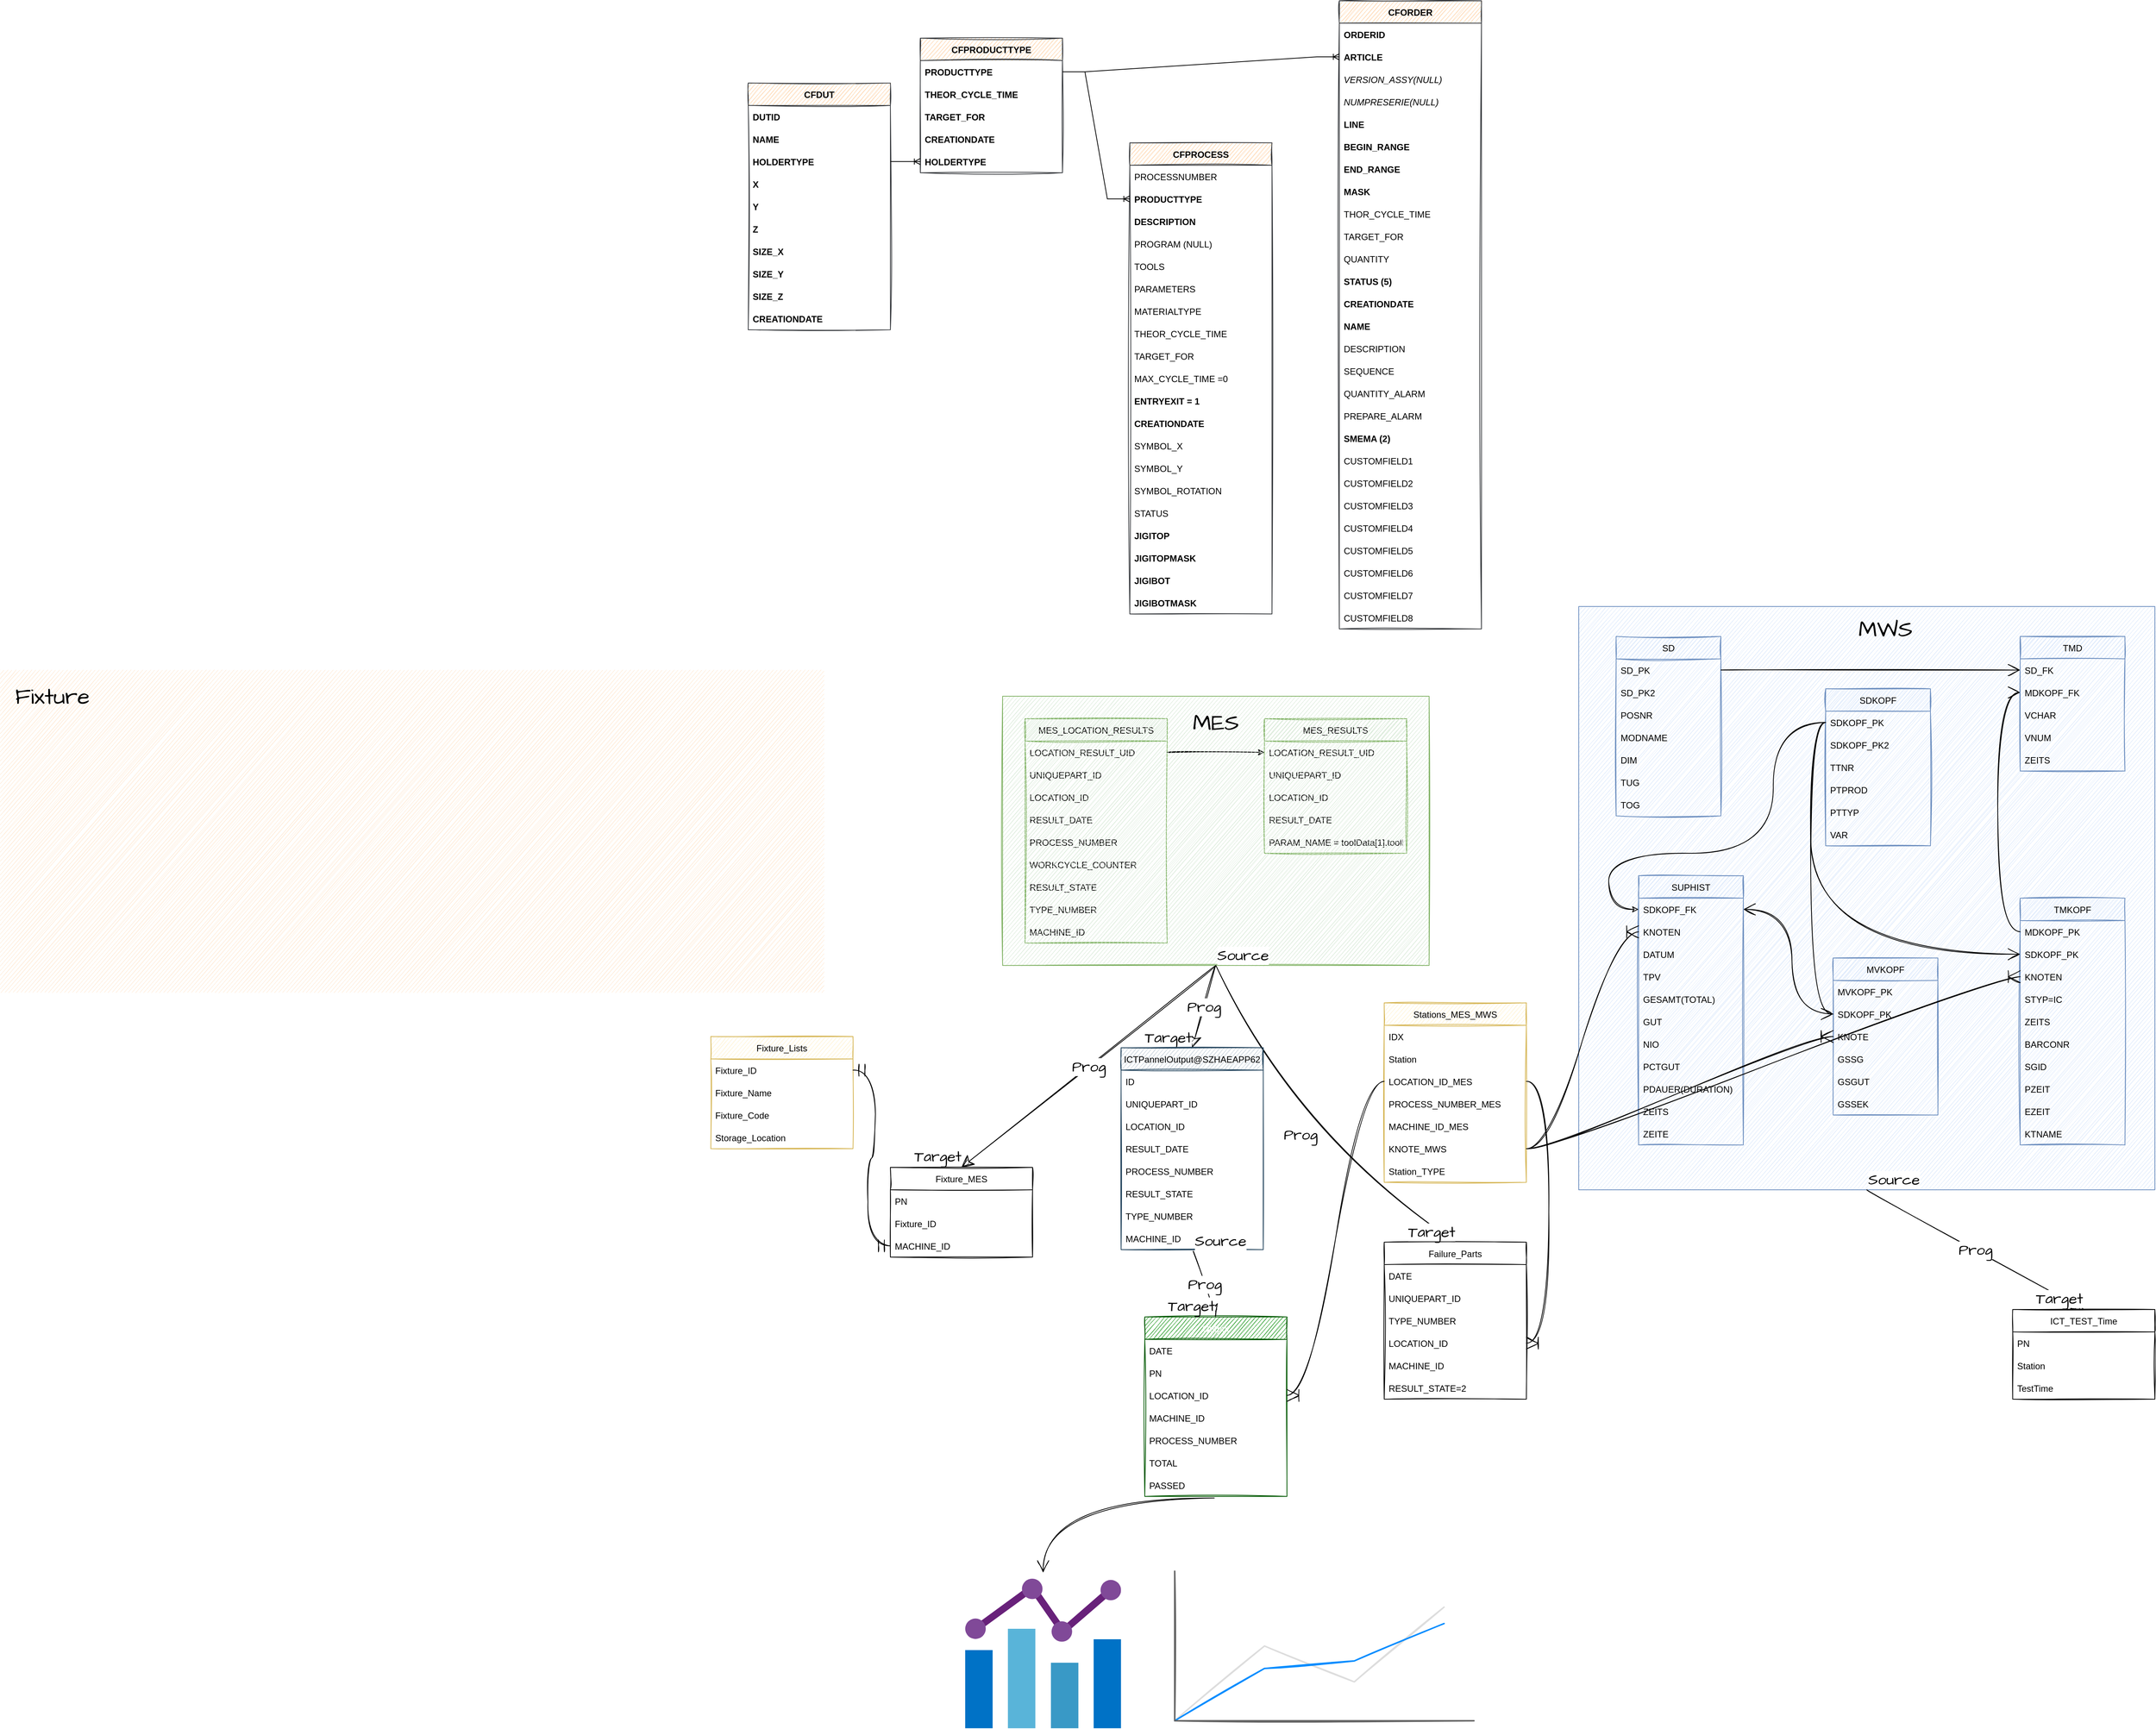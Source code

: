 <mxfile version="20.3.7" type="github">
  <diagram id="J2F4r25kzpAn02uKHhFs" name="ICT">
    <mxGraphModel dx="3528" dy="1997" grid="1" gridSize="10" guides="1" tooltips="1" connect="1" arrows="1" fold="1" page="1" pageScale="1" pageWidth="1654" pageHeight="1169" background="none" math="0" shadow="0">
      <root>
        <mxCell id="0" />
        <mxCell id="1" parent="0" />
        <mxCell id="-fwYS_BHp-xkA_xOUPBB-69" style="edgeStyle=orthogonalEdgeStyle;curved=1;rounded=0;sketch=1;hachureGap=4;orthogonalLoop=1;jettySize=auto;html=1;fontFamily=Architects Daughter;fontSource=https%3A%2F%2Ffonts.googleapis.com%2Fcss%3Ffamily%3DArchitects%2BDaughter;fontSize=16;endArrow=open;startSize=14;endSize=14;sourcePerimeterSpacing=8;targetPerimeterSpacing=8;exitX=0.489;exitY=1.071;exitDx=0;exitDy=0;exitPerimeter=0;" parent="1" source="-fwYS_BHp-xkA_xOUPBB-6" target="-fwYS_BHp-xkA_xOUPBB-68" edge="1">
          <mxGeometry relative="1" as="geometry" />
        </mxCell>
        <mxCell id="-fwYS_BHp-xkA_xOUPBB-1" value="Output" style="swimlane;fontStyle=0;childLayout=stackLayout;horizontal=1;startSize=30;horizontalStack=0;resizeParent=1;resizeParentMax=0;resizeLast=0;collapsible=1;marginBottom=0;rounded=0;sketch=1;fillColor=#008a00;fontColor=#ffffff;strokeColor=#005700;" parent="1" vertex="1">
          <mxGeometry x="280.0" y="610" width="190" height="240" as="geometry" />
        </mxCell>
        <mxCell id="-fwYS_BHp-xkA_xOUPBB-2" value="DATE" style="text;strokeColor=none;fillColor=none;align=left;verticalAlign=middle;spacingLeft=4;spacingRight=4;overflow=hidden;points=[[0,0.5],[1,0.5]];portConstraint=eastwest;rotatable=0;rounded=0;sketch=1;" parent="-fwYS_BHp-xkA_xOUPBB-1" vertex="1">
          <mxGeometry y="30" width="190" height="30" as="geometry" />
        </mxCell>
        <mxCell id="-fwYS_BHp-xkA_xOUPBB-4" value="PN" style="text;strokeColor=none;fillColor=none;align=left;verticalAlign=middle;spacingLeft=4;spacingRight=4;overflow=hidden;points=[[0,0.5],[1,0.5]];portConstraint=eastwest;rotatable=0;rounded=0;sketch=1;" parent="-fwYS_BHp-xkA_xOUPBB-1" vertex="1">
          <mxGeometry y="60" width="190" height="30" as="geometry" />
        </mxCell>
        <mxCell id="-fwYS_BHp-xkA_xOUPBB-3" value="LOCATION_ID" style="text;strokeColor=none;fillColor=none;align=left;verticalAlign=middle;spacingLeft=4;spacingRight=4;overflow=hidden;points=[[0,0.5],[1,0.5]];portConstraint=eastwest;rotatable=0;rounded=0;sketch=1;" parent="-fwYS_BHp-xkA_xOUPBB-1" vertex="1">
          <mxGeometry y="90" width="190" height="30" as="geometry" />
        </mxCell>
        <mxCell id="-fwYS_BHp-xkA_xOUPBB-15" value="MACHINE_ID" style="text;strokeColor=none;fillColor=none;align=left;verticalAlign=middle;spacingLeft=4;spacingRight=4;overflow=hidden;points=[[0,0.5],[1,0.5]];portConstraint=eastwest;rotatable=0;rounded=0;sketch=1;" parent="-fwYS_BHp-xkA_xOUPBB-1" vertex="1">
          <mxGeometry y="120" width="190" height="30" as="geometry" />
        </mxCell>
        <mxCell id="-fwYS_BHp-xkA_xOUPBB-16" value="PROCESS_NUMBER" style="text;strokeColor=none;fillColor=none;align=left;verticalAlign=middle;spacingLeft=4;spacingRight=4;overflow=hidden;points=[[0,0.5],[1,0.5]];portConstraint=eastwest;rotatable=0;rounded=0;sketch=1;" parent="-fwYS_BHp-xkA_xOUPBB-1" vertex="1">
          <mxGeometry y="150" width="190" height="30" as="geometry" />
        </mxCell>
        <mxCell id="-fwYS_BHp-xkA_xOUPBB-5" value="TOTAL" style="text;strokeColor=none;fillColor=none;align=left;verticalAlign=middle;spacingLeft=4;spacingRight=4;overflow=hidden;points=[[0,0.5],[1,0.5]];portConstraint=eastwest;rotatable=0;rounded=0;sketch=1;" parent="-fwYS_BHp-xkA_xOUPBB-1" vertex="1">
          <mxGeometry y="180" width="190" height="30" as="geometry" />
        </mxCell>
        <mxCell id="-fwYS_BHp-xkA_xOUPBB-6" value="PASSED" style="text;strokeColor=none;fillColor=none;align=left;verticalAlign=middle;spacingLeft=4;spacingRight=4;overflow=hidden;points=[[0,0.5],[1,0.5]];portConstraint=eastwest;rotatable=0;rounded=0;sketch=1;" parent="-fwYS_BHp-xkA_xOUPBB-1" vertex="1">
          <mxGeometry y="210" width="190" height="30" as="geometry" />
        </mxCell>
        <mxCell id="-fwYS_BHp-xkA_xOUPBB-21" value="Fixture_MES" style="swimlane;fontStyle=0;childLayout=stackLayout;horizontal=1;startSize=30;horizontalStack=0;resizeParent=1;resizeParentMax=0;resizeLast=0;collapsible=1;marginBottom=0;rounded=0;sketch=1;" parent="1" vertex="1">
          <mxGeometry x="-60" y="410" width="190" height="120" as="geometry" />
        </mxCell>
        <mxCell id="-fwYS_BHp-xkA_xOUPBB-23" value="PN" style="text;strokeColor=none;fillColor=none;align=left;verticalAlign=middle;spacingLeft=4;spacingRight=4;overflow=hidden;points=[[0,0.5],[1,0.5]];portConstraint=eastwest;rotatable=0;rounded=0;sketch=1;" parent="-fwYS_BHp-xkA_xOUPBB-21" vertex="1">
          <mxGeometry y="30" width="190" height="30" as="geometry" />
        </mxCell>
        <mxCell id="ZsybrVfRrKwF5AHkcDYL-2" value="Fixture_ID" style="text;strokeColor=none;fillColor=none;align=left;verticalAlign=middle;spacingLeft=4;spacingRight=4;overflow=hidden;points=[[0,0.5],[1,0.5]];portConstraint=eastwest;rotatable=0;rounded=0;sketch=1;" parent="-fwYS_BHp-xkA_xOUPBB-21" vertex="1">
          <mxGeometry y="60" width="190" height="30" as="geometry" />
        </mxCell>
        <mxCell id="-fwYS_BHp-xkA_xOUPBB-24" value="MACHINE_ID" style="text;strokeColor=none;fillColor=none;align=left;verticalAlign=middle;spacingLeft=4;spacingRight=4;overflow=hidden;points=[[0,0.5],[1,0.5]];portConstraint=eastwest;rotatable=0;rounded=0;sketch=1;" parent="-fwYS_BHp-xkA_xOUPBB-21" vertex="1">
          <mxGeometry y="90" width="190" height="30" as="geometry" />
        </mxCell>
        <mxCell id="-fwYS_BHp-xkA_xOUPBB-36" value="" style="group;rounded=0;sketch=1;" parent="1" vertex="1" connectable="0">
          <mxGeometry x="860" y="-340" width="770" height="780" as="geometry" />
        </mxCell>
        <mxCell id="-fwYS_BHp-xkA_xOUPBB-110" value="" style="group;sketch=1;" parent="-fwYS_BHp-xkA_xOUPBB-36" vertex="1" connectable="0">
          <mxGeometry width="770" height="780" as="geometry" />
        </mxCell>
        <mxCell id="-fwYS_BHp-xkA_xOUPBB-35" value="" style="rounded=0;whiteSpace=wrap;html=1;fillColor=#dae8fc;strokeColor=#6c8ebf;sketch=1;" parent="-fwYS_BHp-xkA_xOUPBB-110" vertex="1">
          <mxGeometry width="770" height="780" as="geometry" />
        </mxCell>
        <mxCell id="-fwYS_BHp-xkA_xOUPBB-108" value="MWS" style="text;html=1;strokeColor=none;fillColor=none;align=center;verticalAlign=middle;whiteSpace=wrap;rounded=0;sketch=1;hachureGap=4;fontFamily=Architects Daughter;fontSource=https%3A%2F%2Ffonts.googleapis.com%2Fcss%3Ffamily%3DArchitects%2BDaughter;fontSize=30;" parent="-fwYS_BHp-xkA_xOUPBB-110" vertex="1">
          <mxGeometry x="370" y="10" width="80" height="40" as="geometry" />
        </mxCell>
        <mxCell id="GR_5a6v5A3B-gCJngwsE-9" value="SD" style="swimlane;fontStyle=0;childLayout=stackLayout;horizontal=1;startSize=30;horizontalStack=0;resizeParent=1;resizeParentMax=0;resizeLast=0;collapsible=1;marginBottom=0;fillColor=#dae8fc;strokeColor=#6c8ebf;rounded=0;sketch=1;" parent="-fwYS_BHp-xkA_xOUPBB-36" vertex="1">
          <mxGeometry x="50" y="40" width="140" height="240" as="geometry">
            <mxRectangle x="340" y="120" width="100" height="30" as="alternateBounds" />
          </mxGeometry>
        </mxCell>
        <mxCell id="GR_5a6v5A3B-gCJngwsE-10" value="SD_PK" style="text;strokeColor=none;fillColor=none;align=left;verticalAlign=middle;spacingLeft=4;spacingRight=4;overflow=hidden;points=[[0,0.5],[1,0.5]];portConstraint=eastwest;rotatable=0;rounded=0;sketch=1;" parent="GR_5a6v5A3B-gCJngwsE-9" vertex="1">
          <mxGeometry y="30" width="140" height="30" as="geometry" />
        </mxCell>
        <mxCell id="GR_5a6v5A3B-gCJngwsE-11" value="SD_PK2" style="text;strokeColor=none;fillColor=none;align=left;verticalAlign=middle;spacingLeft=4;spacingRight=4;overflow=hidden;points=[[0,0.5],[1,0.5]];portConstraint=eastwest;rotatable=0;rounded=0;sketch=1;" parent="GR_5a6v5A3B-gCJngwsE-9" vertex="1">
          <mxGeometry y="60" width="140" height="30" as="geometry" />
        </mxCell>
        <mxCell id="GR_5a6v5A3B-gCJngwsE-12" value="POSNR" style="text;strokeColor=none;fillColor=none;align=left;verticalAlign=middle;spacingLeft=4;spacingRight=4;overflow=hidden;points=[[0,0.5],[1,0.5]];portConstraint=eastwest;rotatable=0;rounded=0;sketch=1;" parent="GR_5a6v5A3B-gCJngwsE-9" vertex="1">
          <mxGeometry y="90" width="140" height="30" as="geometry" />
        </mxCell>
        <mxCell id="GR_5a6v5A3B-gCJngwsE-13" value="MODNAME" style="text;strokeColor=none;fillColor=none;align=left;verticalAlign=middle;spacingLeft=4;spacingRight=4;overflow=hidden;points=[[0,0.5],[1,0.5]];portConstraint=eastwest;rotatable=0;rounded=0;sketch=1;" parent="GR_5a6v5A3B-gCJngwsE-9" vertex="1">
          <mxGeometry y="120" width="140" height="30" as="geometry" />
        </mxCell>
        <mxCell id="GR_5a6v5A3B-gCJngwsE-54" value="DIM" style="text;strokeColor=none;fillColor=none;align=left;verticalAlign=middle;spacingLeft=4;spacingRight=4;overflow=hidden;points=[[0,0.5],[1,0.5]];portConstraint=eastwest;rotatable=0;rounded=0;sketch=1;" parent="GR_5a6v5A3B-gCJngwsE-9" vertex="1">
          <mxGeometry y="150" width="140" height="30" as="geometry" />
        </mxCell>
        <mxCell id="GR_5a6v5A3B-gCJngwsE-57" value="TUG" style="text;strokeColor=none;fillColor=none;align=left;verticalAlign=middle;spacingLeft=4;spacingRight=4;overflow=hidden;points=[[0,0.5],[1,0.5]];portConstraint=eastwest;rotatable=0;rounded=0;sketch=1;" parent="GR_5a6v5A3B-gCJngwsE-9" vertex="1">
          <mxGeometry y="180" width="140" height="30" as="geometry" />
        </mxCell>
        <mxCell id="GR_5a6v5A3B-gCJngwsE-55" value="TOG" style="text;strokeColor=none;fillColor=none;align=left;verticalAlign=middle;spacingLeft=4;spacingRight=4;overflow=hidden;points=[[0,0.5],[1,0.5]];portConstraint=eastwest;rotatable=0;rounded=0;sketch=1;" parent="GR_5a6v5A3B-gCJngwsE-9" vertex="1">
          <mxGeometry y="210" width="140" height="30" as="geometry" />
        </mxCell>
        <mxCell id="GR_5a6v5A3B-gCJngwsE-29" value="TMKOPF" style="swimlane;fontStyle=0;childLayout=stackLayout;horizontal=1;startSize=30;horizontalStack=0;resizeParent=1;resizeParentMax=0;resizeLast=0;collapsible=1;marginBottom=0;fillColor=#dae8fc;strokeColor=#6c8ebf;rounded=0;sketch=1;" parent="-fwYS_BHp-xkA_xOUPBB-36" vertex="1">
          <mxGeometry x="590" y="390" width="140" height="330" as="geometry">
            <mxRectangle x="340" y="120" width="100" height="30" as="alternateBounds" />
          </mxGeometry>
        </mxCell>
        <mxCell id="GR_5a6v5A3B-gCJngwsE-30" value="MDKOPF_PK" style="text;strokeColor=none;fillColor=none;align=left;verticalAlign=middle;spacingLeft=4;spacingRight=4;overflow=hidden;points=[[0,0.5],[1,0.5]];portConstraint=eastwest;rotatable=0;rounded=0;sketch=1;" parent="GR_5a6v5A3B-gCJngwsE-29" vertex="1">
          <mxGeometry y="30" width="140" height="30" as="geometry" />
        </mxCell>
        <mxCell id="GR_5a6v5A3B-gCJngwsE-31" value="SDKOPF_PK" style="text;strokeColor=none;fillColor=none;align=left;verticalAlign=middle;spacingLeft=4;spacingRight=4;overflow=hidden;points=[[0,0.5],[1,0.5]];portConstraint=eastwest;rotatable=0;rounded=0;sketch=1;" parent="GR_5a6v5A3B-gCJngwsE-29" vertex="1">
          <mxGeometry y="60" width="140" height="30" as="geometry" />
        </mxCell>
        <mxCell id="GR_5a6v5A3B-gCJngwsE-74" value="KNOTEN" style="text;strokeColor=none;fillColor=none;align=left;verticalAlign=middle;spacingLeft=4;spacingRight=4;overflow=hidden;points=[[0,0.5],[1,0.5]];portConstraint=eastwest;rotatable=0;rounded=0;sketch=1;" parent="GR_5a6v5A3B-gCJngwsE-29" vertex="1">
          <mxGeometry y="90" width="140" height="30" as="geometry" />
        </mxCell>
        <mxCell id="GR_5a6v5A3B-gCJngwsE-32" value="STYP=IC" style="text;strokeColor=none;fillColor=none;align=left;verticalAlign=middle;spacingLeft=4;spacingRight=4;overflow=hidden;points=[[0,0.5],[1,0.5]];portConstraint=eastwest;rotatable=0;rounded=0;sketch=1;" parent="GR_5a6v5A3B-gCJngwsE-29" vertex="1">
          <mxGeometry y="120" width="140" height="30" as="geometry" />
        </mxCell>
        <mxCell id="GR_5a6v5A3B-gCJngwsE-33" value="ZEITS" style="text;strokeColor=none;fillColor=none;align=left;verticalAlign=middle;spacingLeft=4;spacingRight=4;overflow=hidden;points=[[0,0.5],[1,0.5]];portConstraint=eastwest;rotatable=0;rounded=0;sketch=1;" parent="GR_5a6v5A3B-gCJngwsE-29" vertex="1">
          <mxGeometry y="150" width="140" height="30" as="geometry" />
        </mxCell>
        <mxCell id="GR_5a6v5A3B-gCJngwsE-51" value="BARCONR" style="text;strokeColor=none;fillColor=none;align=left;verticalAlign=middle;spacingLeft=4;spacingRight=4;overflow=hidden;points=[[0,0.5],[1,0.5]];portConstraint=eastwest;rotatable=0;rounded=0;sketch=1;" parent="GR_5a6v5A3B-gCJngwsE-29" vertex="1">
          <mxGeometry y="180" width="140" height="30" as="geometry" />
        </mxCell>
        <mxCell id="GR_5a6v5A3B-gCJngwsE-71" value="SGID" style="text;strokeColor=none;fillColor=none;align=left;verticalAlign=middle;spacingLeft=4;spacingRight=4;overflow=hidden;points=[[0,0.5],[1,0.5]];portConstraint=eastwest;rotatable=0;rounded=0;sketch=1;" parent="GR_5a6v5A3B-gCJngwsE-29" vertex="1">
          <mxGeometry y="210" width="140" height="30" as="geometry" />
        </mxCell>
        <mxCell id="GR_5a6v5A3B-gCJngwsE-72" value="PZEIT" style="text;strokeColor=none;fillColor=none;align=left;verticalAlign=middle;spacingLeft=4;spacingRight=4;overflow=hidden;points=[[0,0.5],[1,0.5]];portConstraint=eastwest;rotatable=0;rounded=0;sketch=1;" parent="GR_5a6v5A3B-gCJngwsE-29" vertex="1">
          <mxGeometry y="240" width="140" height="30" as="geometry" />
        </mxCell>
        <mxCell id="GR_5a6v5A3B-gCJngwsE-75" value="EZEIT" style="text;strokeColor=none;fillColor=none;align=left;verticalAlign=middle;spacingLeft=4;spacingRight=4;overflow=hidden;points=[[0,0.5],[1,0.5]];portConstraint=eastwest;rotatable=0;rounded=0;sketch=1;" parent="GR_5a6v5A3B-gCJngwsE-29" vertex="1">
          <mxGeometry y="270" width="140" height="30" as="geometry" />
        </mxCell>
        <mxCell id="GR_5a6v5A3B-gCJngwsE-52" value="KTNAME" style="text;strokeColor=none;fillColor=none;align=left;verticalAlign=middle;spacingLeft=4;spacingRight=4;overflow=hidden;points=[[0,0.5],[1,0.5]];portConstraint=eastwest;rotatable=0;rounded=0;sketch=1;" parent="GR_5a6v5A3B-gCJngwsE-29" vertex="1">
          <mxGeometry y="300" width="140" height="30" as="geometry" />
        </mxCell>
        <mxCell id="GR_5a6v5A3B-gCJngwsE-39" value="MVKOPF" style="swimlane;fontStyle=0;childLayout=stackLayout;horizontal=1;startSize=30;horizontalStack=0;resizeParent=1;resizeParentMax=0;resizeLast=0;collapsible=1;marginBottom=0;fillColor=#dae8fc;strokeColor=#6c8ebf;rounded=0;sketch=1;" parent="-fwYS_BHp-xkA_xOUPBB-36" vertex="1">
          <mxGeometry x="340" y="470" width="140" height="210" as="geometry">
            <mxRectangle x="340" y="120" width="100" height="30" as="alternateBounds" />
          </mxGeometry>
        </mxCell>
        <mxCell id="GR_5a6v5A3B-gCJngwsE-40" value="MVKOPF_PK" style="text;strokeColor=none;fillColor=none;align=left;verticalAlign=middle;spacingLeft=4;spacingRight=4;overflow=hidden;points=[[0,0.5],[1,0.5]];portConstraint=eastwest;rotatable=0;rounded=0;sketch=1;" parent="GR_5a6v5A3B-gCJngwsE-39" vertex="1">
          <mxGeometry y="30" width="140" height="30" as="geometry" />
        </mxCell>
        <mxCell id="GR_5a6v5A3B-gCJngwsE-41" value="SDKOPF_PK" style="text;strokeColor=none;fillColor=none;align=left;verticalAlign=middle;spacingLeft=4;spacingRight=4;overflow=hidden;points=[[0,0.5],[1,0.5]];portConstraint=eastwest;rotatable=0;rounded=0;sketch=1;" parent="GR_5a6v5A3B-gCJngwsE-39" vertex="1">
          <mxGeometry y="60" width="140" height="30" as="geometry" />
        </mxCell>
        <mxCell id="GR_5a6v5A3B-gCJngwsE-42" value="KNOTE" style="text;strokeColor=none;fillColor=none;align=left;verticalAlign=middle;spacingLeft=4;spacingRight=4;overflow=hidden;points=[[0,0.5],[1,0.5]];portConstraint=eastwest;rotatable=0;rounded=0;sketch=1;" parent="GR_5a6v5A3B-gCJngwsE-39" vertex="1">
          <mxGeometry y="90" width="140" height="30" as="geometry" />
        </mxCell>
        <mxCell id="GR_5a6v5A3B-gCJngwsE-60" value="GSSG" style="text;strokeColor=none;fillColor=none;align=left;verticalAlign=middle;spacingLeft=4;spacingRight=4;overflow=hidden;points=[[0,0.5],[1,0.5]];portConstraint=eastwest;rotatable=0;rounded=0;sketch=1;" parent="GR_5a6v5A3B-gCJngwsE-39" vertex="1">
          <mxGeometry y="120" width="140" height="30" as="geometry" />
        </mxCell>
        <mxCell id="GR_5a6v5A3B-gCJngwsE-61" value="GSGUT" style="text;strokeColor=none;fillColor=none;align=left;verticalAlign=middle;spacingLeft=4;spacingRight=4;overflow=hidden;points=[[0,0.5],[1,0.5]];portConstraint=eastwest;rotatable=0;rounded=0;sketch=1;" parent="GR_5a6v5A3B-gCJngwsE-39" vertex="1">
          <mxGeometry y="150" width="140" height="30" as="geometry" />
        </mxCell>
        <mxCell id="GR_5a6v5A3B-gCJngwsE-62" value="GSSEK" style="text;strokeColor=none;fillColor=none;align=left;verticalAlign=middle;spacingLeft=4;spacingRight=4;overflow=hidden;points=[[0,0.5],[1,0.5]];portConstraint=eastwest;rotatable=0;rounded=0;sketch=1;" parent="GR_5a6v5A3B-gCJngwsE-39" vertex="1">
          <mxGeometry y="180" width="140" height="30" as="geometry" />
        </mxCell>
        <mxCell id="GR_5a6v5A3B-gCJngwsE-44" value="SDKOPF" style="swimlane;fontStyle=0;childLayout=stackLayout;horizontal=1;startSize=30;horizontalStack=0;resizeParent=1;resizeParentMax=0;resizeLast=0;collapsible=1;marginBottom=0;fillColor=#dae8fc;strokeColor=#6c8ebf;rounded=0;sketch=1;" parent="-fwYS_BHp-xkA_xOUPBB-36" vertex="1">
          <mxGeometry x="330" y="110" width="140" height="210" as="geometry">
            <mxRectangle x="340" y="120" width="100" height="30" as="alternateBounds" />
          </mxGeometry>
        </mxCell>
        <mxCell id="GR_5a6v5A3B-gCJngwsE-45" value="SDKOPF_PK" style="text;strokeColor=none;fillColor=none;align=left;verticalAlign=middle;spacingLeft=4;spacingRight=4;overflow=hidden;points=[[0,0.5],[1,0.5]];portConstraint=eastwest;rotatable=0;rounded=0;sketch=1;" parent="GR_5a6v5A3B-gCJngwsE-44" vertex="1">
          <mxGeometry y="30" width="140" height="30" as="geometry" />
        </mxCell>
        <mxCell id="GR_5a6v5A3B-gCJngwsE-46" value="SDKOPF_PK2" style="text;strokeColor=none;fillColor=none;align=left;verticalAlign=middle;spacingLeft=4;spacingRight=4;overflow=hidden;points=[[0,0.5],[1,0.5]];portConstraint=eastwest;rotatable=0;rounded=0;sketch=1;" parent="GR_5a6v5A3B-gCJngwsE-44" vertex="1">
          <mxGeometry y="60" width="140" height="30" as="geometry" />
        </mxCell>
        <mxCell id="GR_5a6v5A3B-gCJngwsE-47" value="TTNR" style="text;strokeColor=none;fillColor=none;align=left;verticalAlign=middle;spacingLeft=4;spacingRight=4;overflow=hidden;points=[[0,0.5],[1,0.5]];portConstraint=eastwest;rotatable=0;rounded=0;sketch=1;" parent="GR_5a6v5A3B-gCJngwsE-44" vertex="1">
          <mxGeometry y="90" width="140" height="30" as="geometry" />
        </mxCell>
        <mxCell id="GR_5a6v5A3B-gCJngwsE-48" value="PTPROD" style="text;strokeColor=none;fillColor=none;align=left;verticalAlign=middle;spacingLeft=4;spacingRight=4;overflow=hidden;points=[[0,0.5],[1,0.5]];portConstraint=eastwest;rotatable=0;rounded=0;sketch=1;" parent="GR_5a6v5A3B-gCJngwsE-44" vertex="1">
          <mxGeometry y="120" width="140" height="30" as="geometry" />
        </mxCell>
        <mxCell id="GR_5a6v5A3B-gCJngwsE-49" value="PTTYP" style="text;strokeColor=none;fillColor=none;align=left;verticalAlign=middle;spacingLeft=4;spacingRight=4;overflow=hidden;points=[[0,0.5],[1,0.5]];portConstraint=eastwest;rotatable=0;rounded=0;sketch=1;" parent="GR_5a6v5A3B-gCJngwsE-44" vertex="1">
          <mxGeometry y="150" width="140" height="30" as="geometry" />
        </mxCell>
        <mxCell id="GR_5a6v5A3B-gCJngwsE-50" value="VAR" style="text;strokeColor=none;fillColor=none;align=left;verticalAlign=middle;spacingLeft=4;spacingRight=4;overflow=hidden;points=[[0,0.5],[1,0.5]];portConstraint=eastwest;rotatable=0;rounded=0;sketch=1;" parent="GR_5a6v5A3B-gCJngwsE-44" vertex="1">
          <mxGeometry y="180" width="140" height="30" as="geometry" />
        </mxCell>
        <mxCell id="GR_5a6v5A3B-gCJngwsE-63" value="TMD" style="swimlane;fontStyle=0;childLayout=stackLayout;horizontal=1;startSize=30;horizontalStack=0;resizeParent=1;resizeParentMax=0;resizeLast=0;collapsible=1;marginBottom=0;fillColor=#dae8fc;strokeColor=#6c8ebf;rounded=0;sketch=1;" parent="-fwYS_BHp-xkA_xOUPBB-36" vertex="1">
          <mxGeometry x="590" y="40" width="140" height="180" as="geometry">
            <mxRectangle x="340" y="120" width="100" height="30" as="alternateBounds" />
          </mxGeometry>
        </mxCell>
        <mxCell id="GR_5a6v5A3B-gCJngwsE-65" value="SD_FK" style="text;strokeColor=none;fillColor=none;align=left;verticalAlign=middle;spacingLeft=4;spacingRight=4;overflow=hidden;points=[[0,0.5],[1,0.5]];portConstraint=eastwest;rotatable=0;rounded=0;sketch=1;" parent="GR_5a6v5A3B-gCJngwsE-63" vertex="1">
          <mxGeometry y="30" width="140" height="30" as="geometry" />
        </mxCell>
        <mxCell id="GR_5a6v5A3B-gCJngwsE-66" value="MDKOPF_FK" style="text;strokeColor=none;fillColor=none;align=left;verticalAlign=middle;spacingLeft=4;spacingRight=4;overflow=hidden;points=[[0,0.5],[1,0.5]];portConstraint=eastwest;rotatable=0;rounded=0;sketch=1;" parent="GR_5a6v5A3B-gCJngwsE-63" vertex="1">
          <mxGeometry y="60" width="140" height="30" as="geometry" />
        </mxCell>
        <mxCell id="GR_5a6v5A3B-gCJngwsE-67" value="VCHAR" style="text;strokeColor=none;fillColor=none;align=left;verticalAlign=middle;spacingLeft=4;spacingRight=4;overflow=hidden;points=[[0,0.5],[1,0.5]];portConstraint=eastwest;rotatable=0;rounded=0;sketch=1;" parent="GR_5a6v5A3B-gCJngwsE-63" vertex="1">
          <mxGeometry y="90" width="140" height="30" as="geometry" />
        </mxCell>
        <mxCell id="GR_5a6v5A3B-gCJngwsE-68" value="VNUM" style="text;strokeColor=none;fillColor=none;align=left;verticalAlign=middle;spacingLeft=4;spacingRight=4;overflow=hidden;points=[[0,0.5],[1,0.5]];portConstraint=eastwest;rotatable=0;rounded=0;sketch=1;" parent="GR_5a6v5A3B-gCJngwsE-63" vertex="1">
          <mxGeometry y="120" width="140" height="30" as="geometry" />
        </mxCell>
        <mxCell id="GR_5a6v5A3B-gCJngwsE-69" value="ZEITS" style="text;strokeColor=none;fillColor=none;align=left;verticalAlign=middle;spacingLeft=4;spacingRight=4;overflow=hidden;points=[[0,0.5],[1,0.5]];portConstraint=eastwest;rotatable=0;rounded=0;sketch=1;" parent="GR_5a6v5A3B-gCJngwsE-63" vertex="1">
          <mxGeometry y="150" width="140" height="30" as="geometry" />
        </mxCell>
        <mxCell id="GR_5a6v5A3B-gCJngwsE-76" value="SUPHIST" style="swimlane;fontStyle=0;childLayout=stackLayout;horizontal=1;startSize=30;horizontalStack=0;resizeParent=1;resizeParentMax=0;resizeLast=0;collapsible=1;marginBottom=0;fillColor=#dae8fc;strokeColor=#6c8ebf;rounded=0;sketch=1;" parent="-fwYS_BHp-xkA_xOUPBB-36" vertex="1">
          <mxGeometry x="80" y="360" width="140" height="360" as="geometry">
            <mxRectangle x="340" y="120" width="100" height="30" as="alternateBounds" />
          </mxGeometry>
        </mxCell>
        <mxCell id="GR_5a6v5A3B-gCJngwsE-77" value="SDKOPF_FK" style="text;strokeColor=none;fillColor=none;align=left;verticalAlign=middle;spacingLeft=4;spacingRight=4;overflow=hidden;points=[[0,0.5],[1,0.5]];portConstraint=eastwest;rotatable=0;rounded=0;sketch=1;" parent="GR_5a6v5A3B-gCJngwsE-76" vertex="1">
          <mxGeometry y="30" width="140" height="30" as="geometry" />
        </mxCell>
        <mxCell id="GR_5a6v5A3B-gCJngwsE-78" value="KNOTEN" style="text;strokeColor=none;fillColor=none;align=left;verticalAlign=middle;spacingLeft=4;spacingRight=4;overflow=hidden;points=[[0,0.5],[1,0.5]];portConstraint=eastwest;rotatable=0;rounded=0;sketch=1;" parent="GR_5a6v5A3B-gCJngwsE-76" vertex="1">
          <mxGeometry y="60" width="140" height="30" as="geometry" />
        </mxCell>
        <mxCell id="GR_5a6v5A3B-gCJngwsE-79" value="DATUM" style="text;strokeColor=none;fillColor=none;align=left;verticalAlign=middle;spacingLeft=4;spacingRight=4;overflow=hidden;points=[[0,0.5],[1,0.5]];portConstraint=eastwest;rotatable=0;rounded=0;sketch=1;" parent="GR_5a6v5A3B-gCJngwsE-76" vertex="1">
          <mxGeometry y="90" width="140" height="30" as="geometry" />
        </mxCell>
        <mxCell id="GR_5a6v5A3B-gCJngwsE-80" value="TPV" style="text;strokeColor=none;fillColor=none;align=left;verticalAlign=middle;spacingLeft=4;spacingRight=4;overflow=hidden;points=[[0,0.5],[1,0.5]];portConstraint=eastwest;rotatable=0;rounded=0;sketch=1;" parent="GR_5a6v5A3B-gCJngwsE-76" vertex="1">
          <mxGeometry y="120" width="140" height="30" as="geometry" />
        </mxCell>
        <mxCell id="GR_5a6v5A3B-gCJngwsE-82" value="GESAMT(TOTAL)" style="text;strokeColor=none;fillColor=none;align=left;verticalAlign=middle;spacingLeft=4;spacingRight=4;overflow=hidden;points=[[0,0.5],[1,0.5]];portConstraint=eastwest;rotatable=0;rounded=0;sketch=1;" parent="GR_5a6v5A3B-gCJngwsE-76" vertex="1">
          <mxGeometry y="150" width="140" height="30" as="geometry" />
        </mxCell>
        <mxCell id="GR_5a6v5A3B-gCJngwsE-83" value="GUT" style="text;strokeColor=none;fillColor=none;align=left;verticalAlign=middle;spacingLeft=4;spacingRight=4;overflow=hidden;points=[[0,0.5],[1,0.5]];portConstraint=eastwest;rotatable=0;rounded=0;sketch=1;" parent="GR_5a6v5A3B-gCJngwsE-76" vertex="1">
          <mxGeometry y="180" width="140" height="30" as="geometry" />
        </mxCell>
        <mxCell id="GR_5a6v5A3B-gCJngwsE-84" value="NIO" style="text;strokeColor=none;fillColor=none;align=left;verticalAlign=middle;spacingLeft=4;spacingRight=4;overflow=hidden;points=[[0,0.5],[1,0.5]];portConstraint=eastwest;rotatable=0;rounded=0;sketch=1;" parent="GR_5a6v5A3B-gCJngwsE-76" vertex="1">
          <mxGeometry y="210" width="140" height="30" as="geometry" />
        </mxCell>
        <mxCell id="GR_5a6v5A3B-gCJngwsE-85" value="PCTGUT" style="text;strokeColor=none;fillColor=none;align=left;verticalAlign=middle;spacingLeft=4;spacingRight=4;overflow=hidden;points=[[0,0.5],[1,0.5]];portConstraint=eastwest;rotatable=0;rounded=0;sketch=1;" parent="GR_5a6v5A3B-gCJngwsE-76" vertex="1">
          <mxGeometry y="240" width="140" height="30" as="geometry" />
        </mxCell>
        <mxCell id="GR_5a6v5A3B-gCJngwsE-86" value="PDAUER(DURATION)" style="text;strokeColor=none;fillColor=none;align=left;verticalAlign=middle;spacingLeft=4;spacingRight=4;overflow=hidden;points=[[0,0.5],[1,0.5]];portConstraint=eastwest;rotatable=0;rounded=0;sketch=1;" parent="GR_5a6v5A3B-gCJngwsE-76" vertex="1">
          <mxGeometry y="270" width="140" height="30" as="geometry" />
        </mxCell>
        <mxCell id="GR_5a6v5A3B-gCJngwsE-87" value="ZEITS" style="text;strokeColor=none;fillColor=none;align=left;verticalAlign=middle;spacingLeft=4;spacingRight=4;overflow=hidden;points=[[0,0.5],[1,0.5]];portConstraint=eastwest;rotatable=0;rounded=0;sketch=1;" parent="GR_5a6v5A3B-gCJngwsE-76" vertex="1">
          <mxGeometry y="300" width="140" height="30" as="geometry" />
        </mxCell>
        <mxCell id="GR_5a6v5A3B-gCJngwsE-81" value="ZEITE" style="text;strokeColor=none;fillColor=none;align=left;verticalAlign=middle;spacingLeft=4;spacingRight=4;overflow=hidden;points=[[0,0.5],[1,0.5]];portConstraint=eastwest;rotatable=0;rounded=0;sketch=1;" parent="GR_5a6v5A3B-gCJngwsE-76" vertex="1">
          <mxGeometry y="330" width="140" height="30" as="geometry" />
        </mxCell>
        <mxCell id="GR_5a6v5A3B-gCJngwsE-92" style="edgeStyle=orthogonalEdgeStyle;rounded=0;orthogonalLoop=1;jettySize=auto;html=1;entryX=0;entryY=0.5;entryDx=0;entryDy=0;curved=1;sketch=1;" parent="-fwYS_BHp-xkA_xOUPBB-36" source="GR_5a6v5A3B-gCJngwsE-45" target="GR_5a6v5A3B-gCJngwsE-77" edge="1">
          <mxGeometry relative="1" as="geometry">
            <Array as="points">
              <mxPoint x="260" y="155" />
              <mxPoint x="260" y="330" />
              <mxPoint x="40" y="330" />
              <mxPoint x="40" y="405" />
            </Array>
          </mxGeometry>
        </mxCell>
        <mxCell id="-fwYS_BHp-xkA_xOUPBB-70" style="edgeStyle=orthogonalEdgeStyle;curved=1;rounded=0;sketch=1;hachureGap=4;orthogonalLoop=1;jettySize=auto;html=1;exitX=0;exitY=0.5;exitDx=0;exitDy=0;entryX=0;entryY=0.5;entryDx=0;entryDy=0;fontFamily=Architects Daughter;fontSource=https%3A%2F%2Ffonts.googleapis.com%2Fcss%3Ffamily%3DArchitects%2BDaughter;fontSize=16;endArrow=open;startSize=14;endSize=14;sourcePerimeterSpacing=8;targetPerimeterSpacing=8;" parent="-fwYS_BHp-xkA_xOUPBB-36" source="GR_5a6v5A3B-gCJngwsE-30" target="GR_5a6v5A3B-gCJngwsE-66" edge="1">
          <mxGeometry relative="1" as="geometry" />
        </mxCell>
        <mxCell id="-fwYS_BHp-xkA_xOUPBB-71" style="edgeStyle=orthogonalEdgeStyle;curved=1;rounded=0;sketch=1;hachureGap=4;orthogonalLoop=1;jettySize=auto;html=1;exitX=1;exitY=0.5;exitDx=0;exitDy=0;entryX=0;entryY=0.5;entryDx=0;entryDy=0;fontFamily=Architects Daughter;fontSource=https%3A%2F%2Ffonts.googleapis.com%2Fcss%3Ffamily%3DArchitects%2BDaughter;fontSize=16;endArrow=open;startSize=14;endSize=14;sourcePerimeterSpacing=8;targetPerimeterSpacing=8;" parent="-fwYS_BHp-xkA_xOUPBB-36" source="GR_5a6v5A3B-gCJngwsE-10" target="GR_5a6v5A3B-gCJngwsE-65" edge="1">
          <mxGeometry relative="1" as="geometry" />
        </mxCell>
        <mxCell id="-fwYS_BHp-xkA_xOUPBB-72" style="edgeStyle=orthogonalEdgeStyle;curved=1;rounded=0;sketch=1;hachureGap=4;orthogonalLoop=1;jettySize=auto;html=1;exitX=0;exitY=0.5;exitDx=0;exitDy=0;entryX=0;entryY=0.5;entryDx=0;entryDy=0;fontFamily=Architects Daughter;fontSource=https%3A%2F%2Ffonts.googleapis.com%2Fcss%3Ffamily%3DArchitects%2BDaughter;fontSize=16;endArrow=open;startSize=14;endSize=14;sourcePerimeterSpacing=8;targetPerimeterSpacing=8;" parent="-fwYS_BHp-xkA_xOUPBB-36" source="GR_5a6v5A3B-gCJngwsE-45" target="GR_5a6v5A3B-gCJngwsE-31" edge="1">
          <mxGeometry relative="1" as="geometry" />
        </mxCell>
        <mxCell id="-fwYS_BHp-xkA_xOUPBB-73" style="edgeStyle=orthogonalEdgeStyle;curved=1;rounded=0;sketch=1;hachureGap=4;orthogonalLoop=1;jettySize=auto;html=1;exitX=0;exitY=0.5;exitDx=0;exitDy=0;entryX=1;entryY=0.5;entryDx=0;entryDy=0;fontFamily=Architects Daughter;fontSource=https%3A%2F%2Ffonts.googleapis.com%2Fcss%3Ffamily%3DArchitects%2BDaughter;fontSize=16;endArrow=open;startSize=14;endSize=14;sourcePerimeterSpacing=8;targetPerimeterSpacing=8;" parent="-fwYS_BHp-xkA_xOUPBB-36" source="GR_5a6v5A3B-gCJngwsE-41" target="GR_5a6v5A3B-gCJngwsE-77" edge="1">
          <mxGeometry relative="1" as="geometry" />
        </mxCell>
        <mxCell id="-fwYS_BHp-xkA_xOUPBB-74" style="edgeStyle=orthogonalEdgeStyle;curved=1;rounded=0;sketch=1;hachureGap=4;orthogonalLoop=1;jettySize=auto;html=1;exitX=0;exitY=0.5;exitDx=0;exitDy=0;fontFamily=Architects Daughter;fontSource=https%3A%2F%2Ffonts.googleapis.com%2Fcss%3Ffamily%3DArchitects%2BDaughter;fontSize=16;endArrow=open;startSize=14;endSize=14;sourcePerimeterSpacing=8;targetPerimeterSpacing=8;entryX=0;entryY=0.5;entryDx=0;entryDy=0;" parent="-fwYS_BHp-xkA_xOUPBB-36" source="GR_5a6v5A3B-gCJngwsE-45" target="GR_5a6v5A3B-gCJngwsE-41" edge="1">
          <mxGeometry relative="1" as="geometry">
            <mxPoint x="320" y="550" as="targetPoint" />
          </mxGeometry>
        </mxCell>
        <mxCell id="-fwYS_BHp-xkA_xOUPBB-37" value="" style="group;rounded=0;sketch=1;strokeColor=none;" parent="1" vertex="1" connectable="0">
          <mxGeometry x="90" y="-220" width="570" height="360" as="geometry" />
        </mxCell>
        <mxCell id="GR_5a6v5A3B-gCJngwsE-1" value="MES_LOCATION_RESULTS" style="swimlane;fontStyle=0;childLayout=stackLayout;horizontal=1;startSize=30;horizontalStack=0;resizeParent=1;resizeParentMax=0;resizeLast=0;collapsible=1;marginBottom=0;fillColor=#d5e8d4;strokeColor=#82b366;rounded=0;sketch=1;" parent="-fwYS_BHp-xkA_xOUPBB-37" vertex="1">
          <mxGeometry x="30" y="30" width="190" height="300" as="geometry">
            <mxRectangle x="340" y="120" width="100" height="30" as="alternateBounds" />
          </mxGeometry>
        </mxCell>
        <mxCell id="GR_5a6v5A3B-gCJngwsE-2" value="LOCATION_RESULT_UID" style="text;strokeColor=none;fillColor=none;align=left;verticalAlign=middle;spacingLeft=4;spacingRight=4;overflow=hidden;points=[[0,0.5],[1,0.5]];portConstraint=eastwest;rotatable=0;rounded=0;sketch=1;" parent="GR_5a6v5A3B-gCJngwsE-1" vertex="1">
          <mxGeometry y="30" width="190" height="30" as="geometry" />
        </mxCell>
        <mxCell id="GR_5a6v5A3B-gCJngwsE-3" value="UNIQUEPART_ID" style="text;strokeColor=none;fillColor=none;align=left;verticalAlign=middle;spacingLeft=4;spacingRight=4;overflow=hidden;points=[[0,0.5],[1,0.5]];portConstraint=eastwest;rotatable=0;rounded=0;sketch=1;" parent="GR_5a6v5A3B-gCJngwsE-1" vertex="1">
          <mxGeometry y="60" width="190" height="30" as="geometry" />
        </mxCell>
        <mxCell id="GR_5a6v5A3B-gCJngwsE-7" value="LOCATION_ID" style="text;strokeColor=none;fillColor=none;align=left;verticalAlign=middle;spacingLeft=4;spacingRight=4;overflow=hidden;points=[[0,0.5],[1,0.5]];portConstraint=eastwest;rotatable=0;rounded=0;sketch=1;" parent="GR_5a6v5A3B-gCJngwsE-1" vertex="1">
          <mxGeometry y="90" width="190" height="30" as="geometry" />
        </mxCell>
        <mxCell id="GR_5a6v5A3B-gCJngwsE-8" value="RESULT_DATE" style="text;strokeColor=none;fillColor=none;align=left;verticalAlign=middle;spacingLeft=4;spacingRight=4;overflow=hidden;points=[[0,0.5],[1,0.5]];portConstraint=eastwest;rotatable=0;rounded=0;sketch=1;" parent="GR_5a6v5A3B-gCJngwsE-1" vertex="1">
          <mxGeometry y="120" width="190" height="30" as="geometry" />
        </mxCell>
        <mxCell id="GR_5a6v5A3B-gCJngwsE-14" value="PROCESS_NUMBER" style="text;strokeColor=none;fillColor=none;align=left;verticalAlign=middle;spacingLeft=4;spacingRight=4;overflow=hidden;points=[[0,0.5],[1,0.5]];portConstraint=eastwest;rotatable=0;rounded=0;sketch=1;" parent="GR_5a6v5A3B-gCJngwsE-1" vertex="1">
          <mxGeometry y="150" width="190" height="30" as="geometry" />
        </mxCell>
        <mxCell id="GR_5a6v5A3B-gCJngwsE-15" value="WORKCYCLE_COUNTER" style="text;strokeColor=none;fillColor=none;align=left;verticalAlign=middle;spacingLeft=4;spacingRight=4;overflow=hidden;points=[[0,0.5],[1,0.5]];portConstraint=eastwest;rotatable=0;rounded=0;sketch=1;" parent="GR_5a6v5A3B-gCJngwsE-1" vertex="1">
          <mxGeometry y="180" width="190" height="30" as="geometry" />
        </mxCell>
        <mxCell id="GR_5a6v5A3B-gCJngwsE-16" value="RESULT_STATE" style="text;strokeColor=none;fillColor=none;align=left;verticalAlign=middle;spacingLeft=4;spacingRight=4;overflow=hidden;points=[[0,0.5],[1,0.5]];portConstraint=eastwest;rotatable=0;rounded=0;sketch=1;" parent="GR_5a6v5A3B-gCJngwsE-1" vertex="1">
          <mxGeometry y="210" width="190" height="30" as="geometry" />
        </mxCell>
        <mxCell id="GR_5a6v5A3B-gCJngwsE-17" value="TYPE_NUMBER" style="text;strokeColor=none;fillColor=none;align=left;verticalAlign=middle;spacingLeft=4;spacingRight=4;overflow=hidden;points=[[0,0.5],[1,0.5]];portConstraint=eastwest;rotatable=0;rounded=0;sketch=1;" parent="GR_5a6v5A3B-gCJngwsE-1" vertex="1">
          <mxGeometry y="240" width="190" height="30" as="geometry" />
        </mxCell>
        <mxCell id="GR_5a6v5A3B-gCJngwsE-18" value="MACHINE_ID" style="text;strokeColor=none;fillColor=none;align=left;verticalAlign=middle;spacingLeft=4;spacingRight=4;overflow=hidden;points=[[0,0.5],[1,0.5]];portConstraint=eastwest;rotatable=0;rounded=0;sketch=1;" parent="GR_5a6v5A3B-gCJngwsE-1" vertex="1">
          <mxGeometry y="270" width="190" height="30" as="geometry" />
        </mxCell>
        <mxCell id="GR_5a6v5A3B-gCJngwsE-19" value="MES_RESULTS" style="swimlane;fontStyle=0;childLayout=stackLayout;horizontal=1;startSize=30;horizontalStack=0;resizeParent=1;resizeParentMax=0;resizeLast=0;collapsible=1;marginBottom=0;fillColor=#d5e8d4;strokeColor=#82b366;rounded=0;sketch=1;" parent="-fwYS_BHp-xkA_xOUPBB-37" vertex="1">
          <mxGeometry x="350" y="30" width="190" height="180" as="geometry">
            <mxRectangle x="340" y="120" width="100" height="30" as="alternateBounds" />
          </mxGeometry>
        </mxCell>
        <mxCell id="GR_5a6v5A3B-gCJngwsE-20" value="LOCATION_RESULT_UID" style="text;strokeColor=none;fillColor=none;align=left;verticalAlign=middle;spacingLeft=4;spacingRight=4;overflow=hidden;points=[[0,0.5],[1,0.5]];portConstraint=eastwest;rotatable=0;rounded=0;sketch=1;" parent="GR_5a6v5A3B-gCJngwsE-19" vertex="1">
          <mxGeometry y="30" width="190" height="30" as="geometry" />
        </mxCell>
        <mxCell id="GR_5a6v5A3B-gCJngwsE-21" value="UNIQUEPART_ID" style="text;strokeColor=none;fillColor=none;align=left;verticalAlign=middle;spacingLeft=4;spacingRight=4;overflow=hidden;points=[[0,0.5],[1,0.5]];portConstraint=eastwest;rotatable=0;rounded=0;sketch=1;" parent="GR_5a6v5A3B-gCJngwsE-19" vertex="1">
          <mxGeometry y="60" width="190" height="30" as="geometry" />
        </mxCell>
        <mxCell id="GR_5a6v5A3B-gCJngwsE-22" value="LOCATION_ID" style="text;strokeColor=none;fillColor=none;align=left;verticalAlign=middle;spacingLeft=4;spacingRight=4;overflow=hidden;points=[[0,0.5],[1,0.5]];portConstraint=eastwest;rotatable=0;rounded=0;sketch=1;" parent="GR_5a6v5A3B-gCJngwsE-19" vertex="1">
          <mxGeometry y="90" width="190" height="30" as="geometry" />
        </mxCell>
        <mxCell id="GR_5a6v5A3B-gCJngwsE-23" value="RESULT_DATE" style="text;strokeColor=none;fillColor=none;align=left;verticalAlign=middle;spacingLeft=4;spacingRight=4;overflow=hidden;points=[[0,0.5],[1,0.5]];portConstraint=eastwest;rotatable=0;rounded=0;sketch=1;" parent="GR_5a6v5A3B-gCJngwsE-19" vertex="1">
          <mxGeometry y="120" width="190" height="30" as="geometry" />
        </mxCell>
        <mxCell id="GR_5a6v5A3B-gCJngwsE-24" value="PARAM_NAME = toolData[1].toolID" style="text;strokeColor=none;fillColor=none;align=left;verticalAlign=middle;spacingLeft=4;spacingRight=4;overflow=hidden;points=[[0,0.5],[1,0.5]];portConstraint=eastwest;rotatable=0;rounded=0;sketch=1;" parent="GR_5a6v5A3B-gCJngwsE-19" vertex="1">
          <mxGeometry y="150" width="190" height="30" as="geometry" />
        </mxCell>
        <mxCell id="GR_5a6v5A3B-gCJngwsE-93" style="edgeStyle=orthogonalEdgeStyle;rounded=0;orthogonalLoop=1;jettySize=auto;html=1;curved=1;sketch=1;" parent="-fwYS_BHp-xkA_xOUPBB-37" source="GR_5a6v5A3B-gCJngwsE-2" target="GR_5a6v5A3B-gCJngwsE-20" edge="1">
          <mxGeometry relative="1" as="geometry" />
        </mxCell>
        <mxCell id="-fwYS_BHp-xkA_xOUPBB-111" value="" style="group;sketch=1;" parent="-fwYS_BHp-xkA_xOUPBB-37" vertex="1" connectable="0">
          <mxGeometry width="570" height="360" as="geometry" />
        </mxCell>
        <mxCell id="-fwYS_BHp-xkA_xOUPBB-34" value="" style="rounded=0;whiteSpace=wrap;html=1;fillColor=#d5e8d4;strokeColor=#82b366;sketch=1;" parent="-fwYS_BHp-xkA_xOUPBB-111" vertex="1">
          <mxGeometry width="570" height="360" as="geometry" />
        </mxCell>
        <mxCell id="-fwYS_BHp-xkA_xOUPBB-107" value="MES" style="text;html=1;strokeColor=none;fillColor=none;align=center;verticalAlign=middle;whiteSpace=wrap;rounded=0;sketch=1;hachureGap=4;fontFamily=Architects Daughter;fontSource=https%3A%2F%2Ffonts.googleapis.com%2Fcss%3Ffamily%3DArchitects%2BDaughter;fontSize=30;" parent="-fwYS_BHp-xkA_xOUPBB-111" vertex="1">
          <mxGeometry x="255" y="20" width="60" height="30" as="geometry" />
        </mxCell>
        <mxCell id="-fwYS_BHp-xkA_xOUPBB-38" value="" style="endArrow=classic;html=1;rounded=0;sketch=1;hachureGap=4;fontFamily=Architects Daughter;fontSource=https%3A%2F%2Ffonts.googleapis.com%2Fcss%3Ffamily%3DArchitects%2BDaughter;fontSize=16;startSize=14;endSize=14;sourcePerimeterSpacing=8;targetPerimeterSpacing=8;curved=1;exitX=0.5;exitY=1;exitDx=0;exitDy=0;entryX=0.5;entryY=0;entryDx=0;entryDy=0;" parent="1" source="-fwYS_BHp-xkA_xOUPBB-34" target="ZsybrVfRrKwF5AHkcDYL-3" edge="1">
          <mxGeometry relative="1" as="geometry">
            <mxPoint x="140" y="690" as="sourcePoint" />
            <mxPoint x="300" y="690" as="targetPoint" />
          </mxGeometry>
        </mxCell>
        <mxCell id="-fwYS_BHp-xkA_xOUPBB-39" value="Prog" style="edgeLabel;resizable=0;html=1;align=center;verticalAlign=middle;sketch=1;hachureGap=4;fontFamily=Architects Daughter;fontSource=https%3A%2F%2Ffonts.googleapis.com%2Fcss%3Ffamily%3DArchitects%2BDaughter;fontSize=20;" parent="-fwYS_BHp-xkA_xOUPBB-38" connectable="0" vertex="1">
          <mxGeometry relative="1" as="geometry" />
        </mxCell>
        <mxCell id="-fwYS_BHp-xkA_xOUPBB-40" value="Source" style="edgeLabel;resizable=0;html=1;align=left;verticalAlign=bottom;sketch=1;hachureGap=4;fontFamily=Architects Daughter;fontSource=https%3A%2F%2Ffonts.googleapis.com%2Fcss%3Ffamily%3DArchitects%2BDaughter;fontSize=20;" parent="-fwYS_BHp-xkA_xOUPBB-38" connectable="0" vertex="1">
          <mxGeometry x="-1" relative="1" as="geometry" />
        </mxCell>
        <mxCell id="-fwYS_BHp-xkA_xOUPBB-41" value="Target" style="edgeLabel;resizable=0;html=1;align=right;verticalAlign=bottom;sketch=1;hachureGap=4;fontFamily=Architects Daughter;fontSource=https%3A%2F%2Ffonts.googleapis.com%2Fcss%3Ffamily%3DArchitects%2BDaughter;fontSize=20;" parent="-fwYS_BHp-xkA_xOUPBB-38" connectable="0" vertex="1">
          <mxGeometry x="1" relative="1" as="geometry" />
        </mxCell>
        <mxCell id="-fwYS_BHp-xkA_xOUPBB-42" value="" style="endArrow=classic;html=1;rounded=0;sketch=1;hachureGap=4;fontFamily=Architects Daughter;fontSource=https%3A%2F%2Ffonts.googleapis.com%2Fcss%3Ffamily%3DArchitects%2BDaughter;fontSize=16;startSize=14;endSize=14;sourcePerimeterSpacing=8;targetPerimeterSpacing=8;curved=1;exitX=0.5;exitY=1;exitDx=0;exitDy=0;entryX=0.5;entryY=0;entryDx=0;entryDy=0;" parent="1" source="-fwYS_BHp-xkA_xOUPBB-34" target="-fwYS_BHp-xkA_xOUPBB-21" edge="1">
          <mxGeometry relative="1" as="geometry">
            <mxPoint x="365" y="660.0" as="sourcePoint" />
            <mxPoint x="215" y="760" as="targetPoint" />
          </mxGeometry>
        </mxCell>
        <mxCell id="-fwYS_BHp-xkA_xOUPBB-43" value="Prog" style="edgeLabel;resizable=0;html=1;align=center;verticalAlign=middle;sketch=1;hachureGap=4;fontFamily=Architects Daughter;fontSource=https%3A%2F%2Ffonts.googleapis.com%2Fcss%3Ffamily%3DArchitects%2BDaughter;fontSize=20;" parent="-fwYS_BHp-xkA_xOUPBB-42" connectable="0" vertex="1">
          <mxGeometry relative="1" as="geometry" />
        </mxCell>
        <mxCell id="-fwYS_BHp-xkA_xOUPBB-44" value="Source" style="edgeLabel;resizable=0;html=1;align=left;verticalAlign=bottom;sketch=1;hachureGap=4;fontFamily=Architects Daughter;fontSource=https%3A%2F%2Ffonts.googleapis.com%2Fcss%3Ffamily%3DArchitects%2BDaughter;fontSize=20;" parent="-fwYS_BHp-xkA_xOUPBB-42" connectable="0" vertex="1">
          <mxGeometry x="-1" relative="1" as="geometry" />
        </mxCell>
        <mxCell id="-fwYS_BHp-xkA_xOUPBB-45" value="Target" style="edgeLabel;resizable=0;html=1;align=right;verticalAlign=bottom;sketch=1;hachureGap=4;fontFamily=Architects Daughter;fontSource=https%3A%2F%2Ffonts.googleapis.com%2Fcss%3Ffamily%3DArchitects%2BDaughter;fontSize=20;" parent="-fwYS_BHp-xkA_xOUPBB-42" connectable="0" vertex="1">
          <mxGeometry x="1" relative="1" as="geometry" />
        </mxCell>
        <mxCell id="-fwYS_BHp-xkA_xOUPBB-46" value="Fixture_Lists" style="swimlane;fontStyle=0;childLayout=stackLayout;horizontal=1;startSize=30;horizontalStack=0;resizeParent=1;resizeParentMax=0;resizeLast=0;collapsible=1;marginBottom=0;rounded=0;sketch=1;fillColor=#fff2cc;strokeColor=#d6b656;" parent="1" vertex="1">
          <mxGeometry x="-300" y="235" width="190" height="150" as="geometry" />
        </mxCell>
        <mxCell id="-fwYS_BHp-xkA_xOUPBB-48" value="Fixture_ID" style="text;strokeColor=none;fillColor=none;align=left;verticalAlign=middle;spacingLeft=4;spacingRight=4;overflow=hidden;points=[[0,0.5],[1,0.5]];portConstraint=eastwest;rotatable=0;rounded=0;sketch=1;" parent="-fwYS_BHp-xkA_xOUPBB-46" vertex="1">
          <mxGeometry y="30" width="190" height="30" as="geometry" />
        </mxCell>
        <mxCell id="-fwYS_BHp-xkA_xOUPBB-49" value="Fixture_Name" style="text;strokeColor=none;fillColor=none;align=left;verticalAlign=middle;spacingLeft=4;spacingRight=4;overflow=hidden;points=[[0,0.5],[1,0.5]];portConstraint=eastwest;rotatable=0;rounded=0;sketch=1;" parent="-fwYS_BHp-xkA_xOUPBB-46" vertex="1">
          <mxGeometry y="60" width="190" height="30" as="geometry" />
        </mxCell>
        <mxCell id="-fwYS_BHp-xkA_xOUPBB-50" value="Fixture_Code" style="text;strokeColor=none;fillColor=none;align=left;verticalAlign=middle;spacingLeft=4;spacingRight=4;overflow=hidden;points=[[0,0.5],[1,0.5]];portConstraint=eastwest;rotatable=0;rounded=0;sketch=1;" parent="-fwYS_BHp-xkA_xOUPBB-46" vertex="1">
          <mxGeometry y="90" width="190" height="30" as="geometry" />
        </mxCell>
        <mxCell id="-fwYS_BHp-xkA_xOUPBB-51" value="Storage_Location" style="text;strokeColor=none;fillColor=none;align=left;verticalAlign=middle;spacingLeft=4;spacingRight=4;overflow=hidden;points=[[0,0.5],[1,0.5]];portConstraint=eastwest;rotatable=0;rounded=0;sketch=1;" parent="-fwYS_BHp-xkA_xOUPBB-46" vertex="1">
          <mxGeometry y="120" width="190" height="30" as="geometry" />
        </mxCell>
        <mxCell id="-fwYS_BHp-xkA_xOUPBB-53" value="Stations_MES_MWS" style="swimlane;fontStyle=0;childLayout=stackLayout;horizontal=1;startSize=30;horizontalStack=0;resizeParent=1;resizeParentMax=0;resizeLast=0;collapsible=1;marginBottom=0;rounded=0;sketch=1;fillColor=#fff2cc;strokeColor=#d6b656;" parent="1" vertex="1">
          <mxGeometry x="600" y="190" width="190" height="240" as="geometry" />
        </mxCell>
        <mxCell id="-fwYS_BHp-xkA_xOUPBB-54" value="IDX" style="text;strokeColor=none;fillColor=none;align=left;verticalAlign=middle;spacingLeft=4;spacingRight=4;overflow=hidden;points=[[0,0.5],[1,0.5]];portConstraint=eastwest;rotatable=0;rounded=0;sketch=1;" parent="-fwYS_BHp-xkA_xOUPBB-53" vertex="1">
          <mxGeometry y="30" width="190" height="30" as="geometry" />
        </mxCell>
        <mxCell id="-fwYS_BHp-xkA_xOUPBB-55" value="Station" style="text;strokeColor=none;fillColor=none;align=left;verticalAlign=middle;spacingLeft=4;spacingRight=4;overflow=hidden;points=[[0,0.5],[1,0.5]];portConstraint=eastwest;rotatable=0;rounded=0;sketch=1;" parent="-fwYS_BHp-xkA_xOUPBB-53" vertex="1">
          <mxGeometry y="60" width="190" height="30" as="geometry" />
        </mxCell>
        <mxCell id="-fwYS_BHp-xkA_xOUPBB-56" value="LOCATION_ID_MES" style="text;strokeColor=none;fillColor=none;align=left;verticalAlign=middle;spacingLeft=4;spacingRight=4;overflow=hidden;points=[[0,0.5],[1,0.5]];portConstraint=eastwest;rotatable=0;rounded=0;sketch=1;" parent="-fwYS_BHp-xkA_xOUPBB-53" vertex="1">
          <mxGeometry y="90" width="190" height="30" as="geometry" />
        </mxCell>
        <mxCell id="-fwYS_BHp-xkA_xOUPBB-58" value="PROCESS_NUMBER_MES" style="text;strokeColor=none;fillColor=none;align=left;verticalAlign=middle;spacingLeft=4;spacingRight=4;overflow=hidden;points=[[0,0.5],[1,0.5]];portConstraint=eastwest;rotatable=0;rounded=0;sketch=1;" parent="-fwYS_BHp-xkA_xOUPBB-53" vertex="1">
          <mxGeometry y="120" width="190" height="30" as="geometry" />
        </mxCell>
        <mxCell id="-fwYS_BHp-xkA_xOUPBB-59" value="MACHINE_ID_MES" style="text;strokeColor=none;fillColor=none;align=left;verticalAlign=middle;spacingLeft=4;spacingRight=4;overflow=hidden;points=[[0,0.5],[1,0.5]];portConstraint=eastwest;rotatable=0;rounded=0;sketch=1;" parent="-fwYS_BHp-xkA_xOUPBB-53" vertex="1">
          <mxGeometry y="150" width="190" height="30" as="geometry" />
        </mxCell>
        <mxCell id="-fwYS_BHp-xkA_xOUPBB-60" value="KNOTE_MWS" style="text;strokeColor=none;fillColor=none;align=left;verticalAlign=middle;spacingLeft=4;spacingRight=4;overflow=hidden;points=[[0,0.5],[1,0.5]];portConstraint=eastwest;rotatable=0;rounded=0;sketch=1;" parent="-fwYS_BHp-xkA_xOUPBB-53" vertex="1">
          <mxGeometry y="180" width="190" height="30" as="geometry" />
        </mxCell>
        <mxCell id="-fwYS_BHp-xkA_xOUPBB-57" value="Station_TYPE" style="text;strokeColor=none;fillColor=none;align=left;verticalAlign=middle;spacingLeft=4;spacingRight=4;overflow=hidden;points=[[0,0.5],[1,0.5]];portConstraint=eastwest;rotatable=0;rounded=0;sketch=1;" parent="-fwYS_BHp-xkA_xOUPBB-53" vertex="1">
          <mxGeometry y="210" width="190" height="30" as="geometry" />
        </mxCell>
        <mxCell id="-fwYS_BHp-xkA_xOUPBB-61" value="" style="edgeStyle=entityRelationEdgeStyle;fontSize=12;html=1;endArrow=ERoneToMany;rounded=0;sketch=1;hachureGap=4;fontFamily=Architects Daughter;fontSource=https%3A%2F%2Ffonts.googleapis.com%2Fcss%3Ffamily%3DArchitects%2BDaughter;startSize=14;endSize=14;sourcePerimeterSpacing=8;targetPerimeterSpacing=8;curved=1;exitX=1;exitY=0.5;exitDx=0;exitDy=0;entryX=0;entryY=0.5;entryDx=0;entryDy=0;" parent="1" source="-fwYS_BHp-xkA_xOUPBB-60" target="GR_5a6v5A3B-gCJngwsE-78" edge="1">
          <mxGeometry width="100" height="100" relative="1" as="geometry">
            <mxPoint x="760" y="720" as="sourcePoint" />
            <mxPoint x="610.0" y="750" as="targetPoint" />
          </mxGeometry>
        </mxCell>
        <mxCell id="-fwYS_BHp-xkA_xOUPBB-62" value="" style="edgeStyle=entityRelationEdgeStyle;fontSize=12;html=1;endArrow=ERoneToMany;rounded=0;sketch=1;hachureGap=4;fontFamily=Architects Daughter;fontSource=https%3A%2F%2Ffonts.googleapis.com%2Fcss%3Ffamily%3DArchitects%2BDaughter;startSize=14;endSize=14;sourcePerimeterSpacing=8;targetPerimeterSpacing=8;curved=1;exitX=1;exitY=0.5;exitDx=0;exitDy=0;entryX=0;entryY=0.5;entryDx=0;entryDy=0;" parent="1" source="-fwYS_BHp-xkA_xOUPBB-60" target="GR_5a6v5A3B-gCJngwsE-42" edge="1">
          <mxGeometry width="100" height="100" relative="1" as="geometry">
            <mxPoint x="750" y="640.0" as="sourcePoint" />
            <mxPoint x="910" y="475.0" as="targetPoint" />
          </mxGeometry>
        </mxCell>
        <mxCell id="-fwYS_BHp-xkA_xOUPBB-64" value="" style="edgeStyle=entityRelationEdgeStyle;fontSize=12;html=1;endArrow=ERoneToMany;rounded=0;sketch=1;hachureGap=4;fontFamily=Architects Daughter;fontSource=https%3A%2F%2Ffonts.googleapis.com%2Fcss%3Ffamily%3DArchitects%2BDaughter;startSize=14;endSize=14;sourcePerimeterSpacing=8;targetPerimeterSpacing=8;curved=1;entryX=0;entryY=0.5;entryDx=0;entryDy=0;exitX=1;exitY=0.5;exitDx=0;exitDy=0;" parent="1" source="-fwYS_BHp-xkA_xOUPBB-60" target="GR_5a6v5A3B-gCJngwsE-74" edge="1">
          <mxGeometry width="100" height="100" relative="1" as="geometry">
            <mxPoint x="740" y="630" as="sourcePoint" />
            <mxPoint x="1150" y="615.0" as="targetPoint" />
          </mxGeometry>
        </mxCell>
        <mxCell id="-fwYS_BHp-xkA_xOUPBB-65" value="" style="edgeStyle=entityRelationEdgeStyle;fontSize=12;html=1;endArrow=ERoneToMany;rounded=0;sketch=1;hachureGap=4;fontFamily=Architects Daughter;fontSource=https%3A%2F%2Ffonts.googleapis.com%2Fcss%3Ffamily%3DArchitects%2BDaughter;startSize=14;endSize=14;sourcePerimeterSpacing=8;targetPerimeterSpacing=8;curved=1;exitX=0;exitY=0.5;exitDx=0;exitDy=0;entryX=1;entryY=0.5;entryDx=0;entryDy=0;" parent="1" source="-fwYS_BHp-xkA_xOUPBB-56" target="-fwYS_BHp-xkA_xOUPBB-3" edge="1">
          <mxGeometry width="100" height="100" relative="1" as="geometry">
            <mxPoint x="670" y="690" as="sourcePoint" />
            <mxPoint x="770" y="590" as="targetPoint" />
          </mxGeometry>
        </mxCell>
        <mxCell id="-fwYS_BHp-xkA_xOUPBB-68" value="" style="sketch=1;aspect=fixed;html=1;points=[];align=center;image;fontSize=12;image=img/lib/mscae/Chart.svg;hachureGap=4;fontFamily=Architects Daughter;fontSource=https%3A%2F%2Ffonts.googleapis.com%2Fcss%3Ffamily%3DArchitects%2BDaughter;" parent="1" vertex="1">
          <mxGeometry x="40" y="960" width="208.33" height="200" as="geometry" />
        </mxCell>
        <mxCell id="-fwYS_BHp-xkA_xOUPBB-75" value="ICT_TEST_Time" style="swimlane;fontStyle=0;childLayout=stackLayout;horizontal=1;startSize=30;horizontalStack=0;resizeParent=1;resizeParentMax=0;resizeLast=0;collapsible=1;marginBottom=0;rounded=0;sketch=1;" parent="1" vertex="1">
          <mxGeometry x="1440" y="600" width="190" height="120" as="geometry" />
        </mxCell>
        <mxCell id="-fwYS_BHp-xkA_xOUPBB-76" value="PN" style="text;strokeColor=none;fillColor=none;align=left;verticalAlign=middle;spacingLeft=4;spacingRight=4;overflow=hidden;points=[[0,0.5],[1,0.5]];portConstraint=eastwest;rotatable=0;rounded=0;sketch=1;" parent="-fwYS_BHp-xkA_xOUPBB-75" vertex="1">
          <mxGeometry y="30" width="190" height="30" as="geometry" />
        </mxCell>
        <mxCell id="-fwYS_BHp-xkA_xOUPBB-77" value="Station" style="text;strokeColor=none;fillColor=none;align=left;verticalAlign=middle;spacingLeft=4;spacingRight=4;overflow=hidden;points=[[0,0.5],[1,0.5]];portConstraint=eastwest;rotatable=0;rounded=0;sketch=1;" parent="-fwYS_BHp-xkA_xOUPBB-75" vertex="1">
          <mxGeometry y="60" width="190" height="30" as="geometry" />
        </mxCell>
        <mxCell id="-fwYS_BHp-xkA_xOUPBB-78" value="TestTime" style="text;strokeColor=none;fillColor=none;align=left;verticalAlign=middle;spacingLeft=4;spacingRight=4;overflow=hidden;points=[[0,0.5],[1,0.5]];portConstraint=eastwest;rotatable=0;rounded=0;sketch=1;" parent="-fwYS_BHp-xkA_xOUPBB-75" vertex="1">
          <mxGeometry y="90" width="190" height="30" as="geometry" />
        </mxCell>
        <mxCell id="-fwYS_BHp-xkA_xOUPBB-79" value="" style="endArrow=classic;html=1;rounded=0;sketch=1;hachureGap=4;fontFamily=Architects Daughter;fontSource=https%3A%2F%2Ffonts.googleapis.com%2Fcss%3Ffamily%3DArchitects%2BDaughter;fontSize=16;startSize=14;endSize=14;sourcePerimeterSpacing=8;targetPerimeterSpacing=8;curved=1;exitX=0.5;exitY=1;exitDx=0;exitDy=0;entryX=0.5;entryY=0;entryDx=0;entryDy=0;" parent="1" source="-fwYS_BHp-xkA_xOUPBB-35" target="-fwYS_BHp-xkA_xOUPBB-75" edge="1">
          <mxGeometry relative="1" as="geometry">
            <mxPoint x="305" y="430.0" as="sourcePoint" />
            <mxPoint x="155" y="670.0" as="targetPoint" />
          </mxGeometry>
        </mxCell>
        <mxCell id="-fwYS_BHp-xkA_xOUPBB-80" value="Prog" style="edgeLabel;resizable=0;html=1;align=center;verticalAlign=middle;sketch=1;hachureGap=4;fontFamily=Architects Daughter;fontSource=https%3A%2F%2Ffonts.googleapis.com%2Fcss%3Ffamily%3DArchitects%2BDaughter;fontSize=20;" parent="-fwYS_BHp-xkA_xOUPBB-79" connectable="0" vertex="1">
          <mxGeometry relative="1" as="geometry" />
        </mxCell>
        <mxCell id="-fwYS_BHp-xkA_xOUPBB-81" value="Source" style="edgeLabel;resizable=0;html=1;align=left;verticalAlign=bottom;sketch=1;hachureGap=4;fontFamily=Architects Daughter;fontSource=https%3A%2F%2Ffonts.googleapis.com%2Fcss%3Ffamily%3DArchitects%2BDaughter;fontSize=20;" parent="-fwYS_BHp-xkA_xOUPBB-79" connectable="0" vertex="1">
          <mxGeometry x="-1" relative="1" as="geometry" />
        </mxCell>
        <mxCell id="-fwYS_BHp-xkA_xOUPBB-82" value="Target" style="edgeLabel;resizable=0;html=1;align=right;verticalAlign=bottom;sketch=1;hachureGap=4;fontFamily=Architects Daughter;fontSource=https%3A%2F%2Ffonts.googleapis.com%2Fcss%3Ffamily%3DArchitects%2BDaughter;fontSize=20;" parent="-fwYS_BHp-xkA_xOUPBB-79" connectable="0" vertex="1">
          <mxGeometry x="1" relative="1" as="geometry" />
        </mxCell>
        <mxCell id="-fwYS_BHp-xkA_xOUPBB-83" value="" style="verticalLabelPosition=bottom;shadow=0;dashed=0;align=center;html=1;verticalAlign=top;strokeWidth=1;shape=mxgraph.mockup.graphics.lineChart;strokeColor=none;strokeColor2=#666666;strokeColor3=#008cff;strokeColor4=#dddddd;sketch=1;hachureGap=4;fontFamily=Architects Daughter;fontSource=https%3A%2F%2Ffonts.googleapis.com%2Fcss%3Ffamily%3DArchitects%2BDaughter;fontSize=20;" parent="1" vertex="1">
          <mxGeometry x="320" y="950" width="400" height="200" as="geometry" />
        </mxCell>
        <mxCell id="-fwYS_BHp-xkA_xOUPBB-109" value="" style="group;fontSize=30;sketch=1;" parent="1" vertex="1" connectable="0">
          <mxGeometry x="-1250" y="-255" width="1100" height="430" as="geometry" />
        </mxCell>
        <mxCell id="-fwYS_BHp-xkA_xOUPBB-112" value="" style="group;sketch=1;" parent="-fwYS_BHp-xkA_xOUPBB-109" vertex="1" connectable="0">
          <mxGeometry width="1100" height="430" as="geometry" />
        </mxCell>
        <mxCell id="-fwYS_BHp-xkA_xOUPBB-105" value="" style="rounded=0;whiteSpace=wrap;html=1;sketch=1;hachureGap=4;strokeColor=none;fontFamily=Architects Daughter;fontSource=https%3A%2F%2Ffonts.googleapis.com%2Fcss%3Ffamily%3DArchitects%2BDaughter;fontSize=20;fillColor=#ffe6cc;" parent="-fwYS_BHp-xkA_xOUPBB-112" vertex="1">
          <mxGeometry width="1100" height="430" as="geometry" />
        </mxCell>
        <mxCell id="-fwYS_BHp-xkA_xOUPBB-106" value="Fixture" style="text;html=1;strokeColor=none;fillColor=none;align=center;verticalAlign=middle;whiteSpace=wrap;rounded=0;sketch=1;hachureGap=4;fontFamily=Architects Daughter;fontSource=https%3A%2F%2Ffonts.googleapis.com%2Fcss%3Ffamily%3DArchitects%2BDaughter;fontSize=30;" parent="-fwYS_BHp-xkA_xOUPBB-112" vertex="1">
          <mxGeometry x="40" y="20" width="60" height="30" as="geometry" />
        </mxCell>
        <mxCell id="-fwYS_BHp-xkA_xOUPBB-113" value="Failure_Parts" style="swimlane;fontStyle=0;childLayout=stackLayout;horizontal=1;startSize=30;horizontalStack=0;resizeParent=1;resizeParentMax=0;resizeLast=0;collapsible=1;marginBottom=0;rounded=0;sketch=1;" parent="1" vertex="1">
          <mxGeometry x="600" y="510" width="190" height="210" as="geometry" />
        </mxCell>
        <mxCell id="-fwYS_BHp-xkA_xOUPBB-114" value="DATE" style="text;strokeColor=none;fillColor=none;align=left;verticalAlign=middle;spacingLeft=4;spacingRight=4;overflow=hidden;points=[[0,0.5],[1,0.5]];portConstraint=eastwest;rotatable=0;rounded=0;sketch=1;" parent="-fwYS_BHp-xkA_xOUPBB-113" vertex="1">
          <mxGeometry y="30" width="190" height="30" as="geometry" />
        </mxCell>
        <mxCell id="-fwYS_BHp-xkA_xOUPBB-119" value="UNIQUEPART_ID" style="text;strokeColor=none;fillColor=none;align=left;verticalAlign=middle;spacingLeft=4;spacingRight=4;overflow=hidden;points=[[0,0.5],[1,0.5]];portConstraint=eastwest;rotatable=0;rounded=0;sketch=1;" parent="-fwYS_BHp-xkA_xOUPBB-113" vertex="1">
          <mxGeometry y="60" width="190" height="30" as="geometry" />
        </mxCell>
        <mxCell id="-fwYS_BHp-xkA_xOUPBB-115" value="TYPE_NUMBER" style="text;strokeColor=none;fillColor=none;align=left;verticalAlign=middle;spacingLeft=4;spacingRight=4;overflow=hidden;points=[[0,0.5],[1,0.5]];portConstraint=eastwest;rotatable=0;rounded=0;sketch=1;" parent="-fwYS_BHp-xkA_xOUPBB-113" vertex="1">
          <mxGeometry y="90" width="190" height="30" as="geometry" />
        </mxCell>
        <mxCell id="-fwYS_BHp-xkA_xOUPBB-116" value="LOCATION_ID" style="text;strokeColor=none;fillColor=none;align=left;verticalAlign=middle;spacingLeft=4;spacingRight=4;overflow=hidden;points=[[0,0.5],[1,0.5]];portConstraint=eastwest;rotatable=0;rounded=0;sketch=1;" parent="-fwYS_BHp-xkA_xOUPBB-113" vertex="1">
          <mxGeometry y="120" width="190" height="30" as="geometry" />
        </mxCell>
        <mxCell id="-fwYS_BHp-xkA_xOUPBB-117" value="MACHINE_ID" style="text;strokeColor=none;fillColor=none;align=left;verticalAlign=middle;spacingLeft=4;spacingRight=4;overflow=hidden;points=[[0,0.5],[1,0.5]];portConstraint=eastwest;rotatable=0;rounded=0;sketch=1;" parent="-fwYS_BHp-xkA_xOUPBB-113" vertex="1">
          <mxGeometry y="150" width="190" height="30" as="geometry" />
        </mxCell>
        <mxCell id="-fwYS_BHp-xkA_xOUPBB-120" value="RESULT_STATE=2" style="text;strokeColor=none;fillColor=none;align=left;verticalAlign=middle;spacingLeft=4;spacingRight=4;overflow=hidden;points=[[0,0.5],[1,0.5]];portConstraint=eastwest;rotatable=0;rounded=0;sketch=1;" parent="-fwYS_BHp-xkA_xOUPBB-113" vertex="1">
          <mxGeometry y="180" width="190" height="30" as="geometry" />
        </mxCell>
        <mxCell id="-fwYS_BHp-xkA_xOUPBB-155" value="" style="endArrow=classic;html=1;rounded=0;sketch=1;hachureGap=4;fontFamily=Architects Daughter;fontSource=https%3A%2F%2Ffonts.googleapis.com%2Fcss%3Ffamily%3DArchitects%2BDaughter;fontSize=16;startSize=14;endSize=14;sourcePerimeterSpacing=8;targetPerimeterSpacing=8;curved=1;entryX=0.5;entryY=0;entryDx=0;entryDy=0;" parent="1" target="-fwYS_BHp-xkA_xOUPBB-113" edge="1">
          <mxGeometry relative="1" as="geometry">
            <mxPoint x="375" y="140" as="sourcePoint" />
            <mxPoint x="410" y="585" as="targetPoint" />
            <Array as="points">
              <mxPoint x="480" y="360" />
            </Array>
          </mxGeometry>
        </mxCell>
        <mxCell id="-fwYS_BHp-xkA_xOUPBB-156" value="Prog" style="edgeLabel;resizable=0;html=1;align=center;verticalAlign=middle;sketch=1;hachureGap=4;fontFamily=Architects Daughter;fontSource=https%3A%2F%2Ffonts.googleapis.com%2Fcss%3Ffamily%3DArchitects%2BDaughter;fontSize=20;" parent="-fwYS_BHp-xkA_xOUPBB-155" connectable="0" vertex="1">
          <mxGeometry relative="1" as="geometry" />
        </mxCell>
        <mxCell id="-fwYS_BHp-xkA_xOUPBB-157" value="Source" style="edgeLabel;resizable=0;html=1;align=left;verticalAlign=bottom;sketch=1;hachureGap=4;fontFamily=Architects Daughter;fontSource=https%3A%2F%2Ffonts.googleapis.com%2Fcss%3Ffamily%3DArchitects%2BDaughter;fontSize=20;" parent="-fwYS_BHp-xkA_xOUPBB-155" connectable="0" vertex="1">
          <mxGeometry x="-1" relative="1" as="geometry" />
        </mxCell>
        <mxCell id="-fwYS_BHp-xkA_xOUPBB-158" value="Target" style="edgeLabel;resizable=0;html=1;align=right;verticalAlign=bottom;sketch=1;hachureGap=4;fontFamily=Architects Daughter;fontSource=https%3A%2F%2Ffonts.googleapis.com%2Fcss%3Ffamily%3DArchitects%2BDaughter;fontSize=20;" parent="-fwYS_BHp-xkA_xOUPBB-155" connectable="0" vertex="1">
          <mxGeometry x="1" relative="1" as="geometry" />
        </mxCell>
        <mxCell id="-uEJaageqIOcLVfMdR6R-1" value="" style="edgeStyle=entityRelationEdgeStyle;fontSize=12;html=1;endArrow=ERmandOne;startArrow=ERmandOne;rounded=0;sketch=1;hachureGap=4;fontFamily=Architects Daughter;fontSource=https%3A%2F%2Ffonts.googleapis.com%2Fcss%3Ffamily%3DArchitects%2BDaughter;startSize=14;endSize=14;sourcePerimeterSpacing=8;targetPerimeterSpacing=8;curved=1;exitX=1;exitY=0.5;exitDx=0;exitDy=0;entryX=0;entryY=0.5;entryDx=0;entryDy=0;" parent="1" source="-fwYS_BHp-xkA_xOUPBB-48" target="-fwYS_BHp-xkA_xOUPBB-24" edge="1">
          <mxGeometry width="100" height="100" relative="1" as="geometry">
            <mxPoint x="-10" y="440" as="sourcePoint" />
            <mxPoint x="90" y="340" as="targetPoint" />
          </mxGeometry>
        </mxCell>
        <mxCell id="-uEJaageqIOcLVfMdR6R-3" value="" style="edgeStyle=entityRelationEdgeStyle;fontSize=12;html=1;endArrow=ERoneToMany;rounded=0;sketch=1;hachureGap=4;fontFamily=Architects Daughter;fontSource=https%3A%2F%2Ffonts.googleapis.com%2Fcss%3Ffamily%3DArchitects%2BDaughter;startSize=14;endSize=14;sourcePerimeterSpacing=8;targetPerimeterSpacing=8;curved=1;entryX=1;entryY=0.5;entryDx=0;entryDy=0;exitX=1;exitY=0.5;exitDx=0;exitDy=0;" parent="1" source="-fwYS_BHp-xkA_xOUPBB-56" target="-fwYS_BHp-xkA_xOUPBB-116" edge="1">
          <mxGeometry width="100" height="100" relative="1" as="geometry">
            <mxPoint x="647" y="305" as="sourcePoint" />
            <mxPoint x="440" y="645" as="targetPoint" />
          </mxGeometry>
        </mxCell>
        <mxCell id="ZsybrVfRrKwF5AHkcDYL-3" value="ICTPannelOutput@SZHAEAPP62" style="swimlane;fontStyle=0;childLayout=stackLayout;horizontal=1;startSize=30;horizontalStack=0;resizeParent=1;resizeParentMax=0;resizeLast=0;collapsible=1;marginBottom=0;rounded=0;sketch=1;fillColor=#bac8d3;strokeColor=#23445d;" parent="1" vertex="1">
          <mxGeometry x="248.33" y="250" width="190" height="270" as="geometry" />
        </mxCell>
        <mxCell id="ZsybrVfRrKwF5AHkcDYL-4" value="ID" style="text;strokeColor=none;fillColor=none;align=left;verticalAlign=middle;spacingLeft=4;spacingRight=4;overflow=hidden;points=[[0,0.5],[1,0.5]];portConstraint=eastwest;rotatable=0;rounded=0;sketch=1;" parent="ZsybrVfRrKwF5AHkcDYL-3" vertex="1">
          <mxGeometry y="30" width="190" height="30" as="geometry" />
        </mxCell>
        <mxCell id="ZsybrVfRrKwF5AHkcDYL-5" value="UNIQUEPART_ID" style="text;strokeColor=none;fillColor=none;align=left;verticalAlign=middle;spacingLeft=4;spacingRight=4;overflow=hidden;points=[[0,0.5],[1,0.5]];portConstraint=eastwest;rotatable=0;rounded=0;sketch=1;" parent="ZsybrVfRrKwF5AHkcDYL-3" vertex="1">
          <mxGeometry y="60" width="190" height="30" as="geometry" />
        </mxCell>
        <mxCell id="ZsybrVfRrKwF5AHkcDYL-6" value="LOCATION_ID" style="text;strokeColor=none;fillColor=none;align=left;verticalAlign=middle;spacingLeft=4;spacingRight=4;overflow=hidden;points=[[0,0.5],[1,0.5]];portConstraint=eastwest;rotatable=0;rounded=0;sketch=1;" parent="ZsybrVfRrKwF5AHkcDYL-3" vertex="1">
          <mxGeometry y="90" width="190" height="30" as="geometry" />
        </mxCell>
        <mxCell id="ZsybrVfRrKwF5AHkcDYL-7" value="RESULT_DATE" style="text;strokeColor=none;fillColor=none;align=left;verticalAlign=middle;spacingLeft=4;spacingRight=4;overflow=hidden;points=[[0,0.5],[1,0.5]];portConstraint=eastwest;rotatable=0;rounded=0;sketch=1;" parent="ZsybrVfRrKwF5AHkcDYL-3" vertex="1">
          <mxGeometry y="120" width="190" height="30" as="geometry" />
        </mxCell>
        <mxCell id="ZsybrVfRrKwF5AHkcDYL-8" value="PROCESS_NUMBER" style="text;strokeColor=none;fillColor=none;align=left;verticalAlign=middle;spacingLeft=4;spacingRight=4;overflow=hidden;points=[[0,0.5],[1,0.5]];portConstraint=eastwest;rotatable=0;rounded=0;sketch=1;" parent="ZsybrVfRrKwF5AHkcDYL-3" vertex="1">
          <mxGeometry y="150" width="190" height="30" as="geometry" />
        </mxCell>
        <mxCell id="ZsybrVfRrKwF5AHkcDYL-9" value="RESULT_STATE" style="text;strokeColor=none;fillColor=none;align=left;verticalAlign=middle;spacingLeft=4;spacingRight=4;overflow=hidden;points=[[0,0.5],[1,0.5]];portConstraint=eastwest;rotatable=0;rounded=0;sketch=1;" parent="ZsybrVfRrKwF5AHkcDYL-3" vertex="1">
          <mxGeometry y="180" width="190" height="30" as="geometry" />
        </mxCell>
        <mxCell id="ZsybrVfRrKwF5AHkcDYL-11" value="TYPE_NUMBER" style="text;strokeColor=none;fillColor=none;align=left;verticalAlign=middle;spacingLeft=4;spacingRight=4;overflow=hidden;points=[[0,0.5],[1,0.5]];portConstraint=eastwest;rotatable=0;rounded=0;sketch=1;" parent="ZsybrVfRrKwF5AHkcDYL-3" vertex="1">
          <mxGeometry y="210" width="190" height="30" as="geometry" />
        </mxCell>
        <mxCell id="ZsybrVfRrKwF5AHkcDYL-10" value="MACHINE_ID" style="text;strokeColor=none;fillColor=none;align=left;verticalAlign=middle;spacingLeft=4;spacingRight=4;overflow=hidden;points=[[0,0.5],[1,0.5]];portConstraint=eastwest;rotatable=0;rounded=0;sketch=1;" parent="ZsybrVfRrKwF5AHkcDYL-3" vertex="1">
          <mxGeometry y="240" width="190" height="30" as="geometry" />
        </mxCell>
        <mxCell id="ZsybrVfRrKwF5AHkcDYL-12" value="" style="endArrow=classic;html=1;rounded=0;sketch=1;hachureGap=4;fontFamily=Architects Daughter;fontSource=https%3A%2F%2Ffonts.googleapis.com%2Fcss%3Ffamily%3DArchitects%2BDaughter;fontSize=16;startSize=14;endSize=14;sourcePerimeterSpacing=8;targetPerimeterSpacing=8;curved=1;exitX=0.508;exitY=1.067;exitDx=0;exitDy=0;entryX=0.5;entryY=0;entryDx=0;entryDy=0;exitPerimeter=0;" parent="1" source="ZsybrVfRrKwF5AHkcDYL-10" target="-fwYS_BHp-xkA_xOUPBB-1" edge="1">
          <mxGeometry relative="1" as="geometry">
            <mxPoint x="385" y="150" as="sourcePoint" />
            <mxPoint x="45" y="420" as="targetPoint" />
          </mxGeometry>
        </mxCell>
        <mxCell id="ZsybrVfRrKwF5AHkcDYL-13" value="Prog" style="edgeLabel;resizable=0;html=1;align=center;verticalAlign=middle;sketch=1;hachureGap=4;fontFamily=Architects Daughter;fontSource=https%3A%2F%2Ffonts.googleapis.com%2Fcss%3Ffamily%3DArchitects%2BDaughter;fontSize=20;" parent="ZsybrVfRrKwF5AHkcDYL-12" connectable="0" vertex="1">
          <mxGeometry relative="1" as="geometry" />
        </mxCell>
        <mxCell id="ZsybrVfRrKwF5AHkcDYL-14" value="Source" style="edgeLabel;resizable=0;html=1;align=left;verticalAlign=bottom;sketch=1;hachureGap=4;fontFamily=Architects Daughter;fontSource=https%3A%2F%2Ffonts.googleapis.com%2Fcss%3Ffamily%3DArchitects%2BDaughter;fontSize=20;" parent="ZsybrVfRrKwF5AHkcDYL-12" connectable="0" vertex="1">
          <mxGeometry x="-1" relative="1" as="geometry" />
        </mxCell>
        <mxCell id="ZsybrVfRrKwF5AHkcDYL-15" value="Target" style="edgeLabel;resizable=0;html=1;align=right;verticalAlign=bottom;sketch=1;hachureGap=4;fontFamily=Architects Daughter;fontSource=https%3A%2F%2Ffonts.googleapis.com%2Fcss%3Ffamily%3DArchitects%2BDaughter;fontSize=20;" parent="ZsybrVfRrKwF5AHkcDYL-12" connectable="0" vertex="1">
          <mxGeometry x="1" relative="1" as="geometry" />
        </mxCell>
        <mxCell id="MYSW4MGK3DCAOBEJqjKi-1" value="CFPROCESS" style="swimlane;fontStyle=1;childLayout=stackLayout;horizontal=1;startSize=30;horizontalStack=0;resizeParent=1;resizeParentMax=0;resizeLast=0;collapsible=1;marginBottom=0;rounded=0;sketch=1;fillColor=#ffcc99;strokeColor=#36393d;" vertex="1" parent="1">
          <mxGeometry x="260" y="-960" width="190" height="630" as="geometry" />
        </mxCell>
        <mxCell id="MYSW4MGK3DCAOBEJqjKi-2" value="PROCESSNUMBER" style="text;strokeColor=none;fillColor=none;align=left;verticalAlign=middle;spacingLeft=4;spacingRight=4;overflow=hidden;points=[[0,0.5],[1,0.5]];portConstraint=eastwest;rotatable=0;rounded=0;sketch=1;" vertex="1" parent="MYSW4MGK3DCAOBEJqjKi-1">
          <mxGeometry y="30" width="190" height="30" as="geometry" />
        </mxCell>
        <mxCell id="MYSW4MGK3DCAOBEJqjKi-3" value="PRODUCTTYPE" style="text;strokeColor=none;fillColor=none;align=left;verticalAlign=middle;spacingLeft=4;spacingRight=4;overflow=hidden;points=[[0,0.5],[1,0.5]];portConstraint=eastwest;rotatable=0;rounded=0;sketch=1;fontStyle=1" vertex="1" parent="MYSW4MGK3DCAOBEJqjKi-1">
          <mxGeometry y="60" width="190" height="30" as="geometry" />
        </mxCell>
        <mxCell id="MYSW4MGK3DCAOBEJqjKi-4" value="DESCRIPTION" style="text;strokeColor=none;fillColor=none;align=left;verticalAlign=middle;spacingLeft=4;spacingRight=4;overflow=hidden;points=[[0,0.5],[1,0.5]];portConstraint=eastwest;rotatable=0;rounded=0;sketch=1;fontStyle=1" vertex="1" parent="MYSW4MGK3DCAOBEJqjKi-1">
          <mxGeometry y="90" width="190" height="30" as="geometry" />
        </mxCell>
        <mxCell id="MYSW4MGK3DCAOBEJqjKi-5" value="PROGRAM (NULL)" style="text;strokeColor=none;fillColor=none;align=left;verticalAlign=middle;spacingLeft=4;spacingRight=4;overflow=hidden;points=[[0,0.5],[1,0.5]];portConstraint=eastwest;rotatable=0;rounded=0;sketch=1;" vertex="1" parent="MYSW4MGK3DCAOBEJqjKi-1">
          <mxGeometry y="120" width="190" height="30" as="geometry" />
        </mxCell>
        <mxCell id="MYSW4MGK3DCAOBEJqjKi-6" value="TOOLS" style="text;strokeColor=none;fillColor=none;align=left;verticalAlign=middle;spacingLeft=4;spacingRight=4;overflow=hidden;points=[[0,0.5],[1,0.5]];portConstraint=eastwest;rotatable=0;rounded=0;sketch=1;" vertex="1" parent="MYSW4MGK3DCAOBEJqjKi-1">
          <mxGeometry y="150" width="190" height="30" as="geometry" />
        </mxCell>
        <mxCell id="MYSW4MGK3DCAOBEJqjKi-7" value="PARAMETERS" style="text;strokeColor=none;fillColor=none;align=left;verticalAlign=middle;spacingLeft=4;spacingRight=4;overflow=hidden;points=[[0,0.5],[1,0.5]];portConstraint=eastwest;rotatable=0;rounded=0;sketch=1;" vertex="1" parent="MYSW4MGK3DCAOBEJqjKi-1">
          <mxGeometry y="180" width="190" height="30" as="geometry" />
        </mxCell>
        <mxCell id="MYSW4MGK3DCAOBEJqjKi-8" value="MATERIALTYPE" style="text;strokeColor=none;fillColor=none;align=left;verticalAlign=middle;spacingLeft=4;spacingRight=4;overflow=hidden;points=[[0,0.5],[1,0.5]];portConstraint=eastwest;rotatable=0;rounded=0;sketch=1;" vertex="1" parent="MYSW4MGK3DCAOBEJqjKi-1">
          <mxGeometry y="210" width="190" height="30" as="geometry" />
        </mxCell>
        <mxCell id="MYSW4MGK3DCAOBEJqjKi-9" value="THEOR_CYCLE_TIME" style="text;strokeColor=none;fillColor=none;align=left;verticalAlign=middle;spacingLeft=4;spacingRight=4;overflow=hidden;points=[[0,0.5],[1,0.5]];portConstraint=eastwest;rotatable=0;rounded=0;sketch=1;" vertex="1" parent="MYSW4MGK3DCAOBEJqjKi-1">
          <mxGeometry y="240" width="190" height="30" as="geometry" />
        </mxCell>
        <mxCell id="MYSW4MGK3DCAOBEJqjKi-10" value="TARGET_FOR" style="text;strokeColor=none;fillColor=none;align=left;verticalAlign=middle;spacingLeft=4;spacingRight=4;overflow=hidden;points=[[0,0.5],[1,0.5]];portConstraint=eastwest;rotatable=0;rounded=0;sketch=1;" vertex="1" parent="MYSW4MGK3DCAOBEJqjKi-1">
          <mxGeometry y="270" width="190" height="30" as="geometry" />
        </mxCell>
        <mxCell id="MYSW4MGK3DCAOBEJqjKi-11" value="MAX_CYCLE_TIME =0" style="text;strokeColor=none;fillColor=none;align=left;verticalAlign=middle;spacingLeft=4;spacingRight=4;overflow=hidden;points=[[0,0.5],[1,0.5]];portConstraint=eastwest;rotatable=0;rounded=0;sketch=1;" vertex="1" parent="MYSW4MGK3DCAOBEJqjKi-1">
          <mxGeometry y="300" width="190" height="30" as="geometry" />
        </mxCell>
        <mxCell id="MYSW4MGK3DCAOBEJqjKi-12" value="ENTRYEXIT = 1" style="text;strokeColor=none;fillColor=none;align=left;verticalAlign=middle;spacingLeft=4;spacingRight=4;overflow=hidden;points=[[0,0.5],[1,0.5]];portConstraint=eastwest;rotatable=0;rounded=0;sketch=1;fontStyle=1" vertex="1" parent="MYSW4MGK3DCAOBEJqjKi-1">
          <mxGeometry y="330" width="190" height="30" as="geometry" />
        </mxCell>
        <mxCell id="MYSW4MGK3DCAOBEJqjKi-13" value="CREATIONDATE" style="text;strokeColor=none;fillColor=none;align=left;verticalAlign=middle;spacingLeft=4;spacingRight=4;overflow=hidden;points=[[0,0.5],[1,0.5]];portConstraint=eastwest;rotatable=0;rounded=0;sketch=1;fontStyle=1" vertex="1" parent="MYSW4MGK3DCAOBEJqjKi-1">
          <mxGeometry y="360" width="190" height="30" as="geometry" />
        </mxCell>
        <mxCell id="MYSW4MGK3DCAOBEJqjKi-14" value="SYMBOL_X" style="text;strokeColor=none;fillColor=none;align=left;verticalAlign=middle;spacingLeft=4;spacingRight=4;overflow=hidden;points=[[0,0.5],[1,0.5]];portConstraint=eastwest;rotatable=0;rounded=0;sketch=1;" vertex="1" parent="MYSW4MGK3DCAOBEJqjKi-1">
          <mxGeometry y="390" width="190" height="30" as="geometry" />
        </mxCell>
        <mxCell id="MYSW4MGK3DCAOBEJqjKi-16" value="SYMBOL_Y" style="text;strokeColor=none;fillColor=none;align=left;verticalAlign=middle;spacingLeft=4;spacingRight=4;overflow=hidden;points=[[0,0.5],[1,0.5]];portConstraint=eastwest;rotatable=0;rounded=0;sketch=1;" vertex="1" parent="MYSW4MGK3DCAOBEJqjKi-1">
          <mxGeometry y="420" width="190" height="30" as="geometry" />
        </mxCell>
        <mxCell id="MYSW4MGK3DCAOBEJqjKi-17" value="SYMBOL_ROTATION" style="text;strokeColor=none;fillColor=none;align=left;verticalAlign=middle;spacingLeft=4;spacingRight=4;overflow=hidden;points=[[0,0.5],[1,0.5]];portConstraint=eastwest;rotatable=0;rounded=0;sketch=1;" vertex="1" parent="MYSW4MGK3DCAOBEJqjKi-1">
          <mxGeometry y="450" width="190" height="30" as="geometry" />
        </mxCell>
        <mxCell id="MYSW4MGK3DCAOBEJqjKi-18" value="STATUS" style="text;strokeColor=none;fillColor=none;align=left;verticalAlign=middle;spacingLeft=4;spacingRight=4;overflow=hidden;points=[[0,0.5],[1,0.5]];portConstraint=eastwest;rotatable=0;rounded=0;sketch=1;" vertex="1" parent="MYSW4MGK3DCAOBEJqjKi-1">
          <mxGeometry y="480" width="190" height="30" as="geometry" />
        </mxCell>
        <mxCell id="MYSW4MGK3DCAOBEJqjKi-19" value="JIGITOP" style="text;strokeColor=none;fillColor=none;align=left;verticalAlign=middle;spacingLeft=4;spacingRight=4;overflow=hidden;points=[[0,0.5],[1,0.5]];portConstraint=eastwest;rotatable=0;rounded=0;sketch=1;fontStyle=1" vertex="1" parent="MYSW4MGK3DCAOBEJqjKi-1">
          <mxGeometry y="510" width="190" height="30" as="geometry" />
        </mxCell>
        <mxCell id="MYSW4MGK3DCAOBEJqjKi-20" value="JIGITOPMASK" style="text;strokeColor=none;fillColor=none;align=left;verticalAlign=middle;spacingLeft=4;spacingRight=4;overflow=hidden;points=[[0,0.5],[1,0.5]];portConstraint=eastwest;rotatable=0;rounded=0;sketch=1;fontStyle=1" vertex="1" parent="MYSW4MGK3DCAOBEJqjKi-1">
          <mxGeometry y="540" width="190" height="30" as="geometry" />
        </mxCell>
        <mxCell id="MYSW4MGK3DCAOBEJqjKi-21" value="JIGIBOT" style="text;strokeColor=none;fillColor=none;align=left;verticalAlign=middle;spacingLeft=4;spacingRight=4;overflow=hidden;points=[[0,0.5],[1,0.5]];portConstraint=eastwest;rotatable=0;rounded=0;sketch=1;fontStyle=1" vertex="1" parent="MYSW4MGK3DCAOBEJqjKi-1">
          <mxGeometry y="570" width="190" height="30" as="geometry" />
        </mxCell>
        <mxCell id="MYSW4MGK3DCAOBEJqjKi-22" value="JIGIBOTMASK" style="text;strokeColor=none;fillColor=none;align=left;verticalAlign=middle;spacingLeft=4;spacingRight=4;overflow=hidden;points=[[0,0.5],[1,0.5]];portConstraint=eastwest;rotatable=0;rounded=0;sketch=1;fontStyle=1" vertex="1" parent="MYSW4MGK3DCAOBEJqjKi-1">
          <mxGeometry y="600" width="190" height="30" as="geometry" />
        </mxCell>
        <mxCell id="MYSW4MGK3DCAOBEJqjKi-23" value="CFPRODUCTTYPE" style="swimlane;fontStyle=1;childLayout=stackLayout;horizontal=1;startSize=30;horizontalStack=0;resizeParent=1;resizeParentMax=0;resizeLast=0;collapsible=1;marginBottom=0;rounded=0;sketch=1;fillColor=#ffcc99;strokeColor=#36393d;" vertex="1" parent="1">
          <mxGeometry x="-20" y="-1100" width="190" height="180" as="geometry" />
        </mxCell>
        <mxCell id="MYSW4MGK3DCAOBEJqjKi-24" value="PRODUCTTYPE" style="text;strokeColor=none;fillColor=none;align=left;verticalAlign=middle;spacingLeft=4;spacingRight=4;overflow=hidden;points=[[0,0.5],[1,0.5]];portConstraint=eastwest;rotatable=0;rounded=0;sketch=1;fontStyle=1" vertex="1" parent="MYSW4MGK3DCAOBEJqjKi-23">
          <mxGeometry y="30" width="190" height="30" as="geometry" />
        </mxCell>
        <mxCell id="MYSW4MGK3DCAOBEJqjKi-25" value="THEOR_CYCLE_TIME" style="text;strokeColor=none;fillColor=none;align=left;verticalAlign=middle;spacingLeft=4;spacingRight=4;overflow=hidden;points=[[0,0.5],[1,0.5]];portConstraint=eastwest;rotatable=0;rounded=0;sketch=1;fontStyle=1" vertex="1" parent="MYSW4MGK3DCAOBEJqjKi-23">
          <mxGeometry y="60" width="190" height="30" as="geometry" />
        </mxCell>
        <mxCell id="MYSW4MGK3DCAOBEJqjKi-26" value="TARGET_FOR" style="text;strokeColor=none;fillColor=none;align=left;verticalAlign=middle;spacingLeft=4;spacingRight=4;overflow=hidden;points=[[0,0.5],[1,0.5]];portConstraint=eastwest;rotatable=0;rounded=0;sketch=1;fontStyle=1" vertex="1" parent="MYSW4MGK3DCAOBEJqjKi-23">
          <mxGeometry y="90" width="190" height="30" as="geometry" />
        </mxCell>
        <mxCell id="MYSW4MGK3DCAOBEJqjKi-27" value="CREATIONDATE" style="text;strokeColor=none;fillColor=none;align=left;verticalAlign=middle;spacingLeft=4;spacingRight=4;overflow=hidden;points=[[0,0.5],[1,0.5]];portConstraint=eastwest;rotatable=0;rounded=0;sketch=1;fontStyle=1" vertex="1" parent="MYSW4MGK3DCAOBEJqjKi-23">
          <mxGeometry y="120" width="190" height="30" as="geometry" />
        </mxCell>
        <mxCell id="MYSW4MGK3DCAOBEJqjKi-28" value="HOLDERTYPE" style="text;strokeColor=none;fillColor=none;align=left;verticalAlign=middle;spacingLeft=4;spacingRight=4;overflow=hidden;points=[[0,0.5],[1,0.5]];portConstraint=eastwest;rotatable=0;rounded=0;sketch=1;fontStyle=1" vertex="1" parent="MYSW4MGK3DCAOBEJqjKi-23">
          <mxGeometry y="150" width="190" height="30" as="geometry" />
        </mxCell>
        <mxCell id="MYSW4MGK3DCAOBEJqjKi-45" value="" style="edgeStyle=entityRelationEdgeStyle;fontSize=12;html=1;endArrow=ERoneToMany;rounded=0;" edge="1" parent="1" source="MYSW4MGK3DCAOBEJqjKi-24" target="MYSW4MGK3DCAOBEJqjKi-3">
          <mxGeometry width="100" height="100" relative="1" as="geometry">
            <mxPoint x="420" y="-760" as="sourcePoint" />
            <mxPoint x="520" y="-860" as="targetPoint" />
          </mxGeometry>
        </mxCell>
        <mxCell id="MYSW4MGK3DCAOBEJqjKi-46" value="CFDUT" style="swimlane;fontStyle=1;childLayout=stackLayout;horizontal=1;startSize=30;horizontalStack=0;resizeParent=1;resizeParentMax=0;resizeLast=0;collapsible=1;marginBottom=0;rounded=0;sketch=1;fillColor=#ffcc99;strokeColor=#36393d;" vertex="1" parent="1">
          <mxGeometry x="-250" y="-1040" width="190" height="330" as="geometry" />
        </mxCell>
        <mxCell id="MYSW4MGK3DCAOBEJqjKi-47" value="DUTID" style="text;strokeColor=none;fillColor=none;align=left;verticalAlign=middle;spacingLeft=4;spacingRight=4;overflow=hidden;points=[[0,0.5],[1,0.5]];portConstraint=eastwest;rotatable=0;rounded=0;sketch=1;fontStyle=1" vertex="1" parent="MYSW4MGK3DCAOBEJqjKi-46">
          <mxGeometry y="30" width="190" height="30" as="geometry" />
        </mxCell>
        <mxCell id="MYSW4MGK3DCAOBEJqjKi-48" value="NAME" style="text;strokeColor=none;fillColor=none;align=left;verticalAlign=middle;spacingLeft=4;spacingRight=4;overflow=hidden;points=[[0,0.5],[1,0.5]];portConstraint=eastwest;rotatable=0;rounded=0;sketch=1;fontStyle=1" vertex="1" parent="MYSW4MGK3DCAOBEJqjKi-46">
          <mxGeometry y="60" width="190" height="30" as="geometry" />
        </mxCell>
        <mxCell id="MYSW4MGK3DCAOBEJqjKi-49" value="HOLDERTYPE" style="text;strokeColor=none;fillColor=none;align=left;verticalAlign=middle;spacingLeft=4;spacingRight=4;overflow=hidden;points=[[0,0.5],[1,0.5]];portConstraint=eastwest;rotatable=0;rounded=0;sketch=1;fontStyle=1" vertex="1" parent="MYSW4MGK3DCAOBEJqjKi-46">
          <mxGeometry y="90" width="190" height="30" as="geometry" />
        </mxCell>
        <mxCell id="MYSW4MGK3DCAOBEJqjKi-50" value="X" style="text;strokeColor=none;fillColor=none;align=left;verticalAlign=middle;spacingLeft=4;spacingRight=4;overflow=hidden;points=[[0,0.5],[1,0.5]];portConstraint=eastwest;rotatable=0;rounded=0;sketch=1;fontStyle=1" vertex="1" parent="MYSW4MGK3DCAOBEJqjKi-46">
          <mxGeometry y="120" width="190" height="30" as="geometry" />
        </mxCell>
        <mxCell id="MYSW4MGK3DCAOBEJqjKi-51" value="Y" style="text;strokeColor=none;fillColor=none;align=left;verticalAlign=middle;spacingLeft=4;spacingRight=4;overflow=hidden;points=[[0,0.5],[1,0.5]];portConstraint=eastwest;rotatable=0;rounded=0;sketch=1;fontStyle=1" vertex="1" parent="MYSW4MGK3DCAOBEJqjKi-46">
          <mxGeometry y="150" width="190" height="30" as="geometry" />
        </mxCell>
        <mxCell id="MYSW4MGK3DCAOBEJqjKi-52" value="Z" style="text;strokeColor=none;fillColor=none;align=left;verticalAlign=middle;spacingLeft=4;spacingRight=4;overflow=hidden;points=[[0,0.5],[1,0.5]];portConstraint=eastwest;rotatable=0;rounded=0;sketch=1;fontStyle=1" vertex="1" parent="MYSW4MGK3DCAOBEJqjKi-46">
          <mxGeometry y="180" width="190" height="30" as="geometry" />
        </mxCell>
        <mxCell id="MYSW4MGK3DCAOBEJqjKi-53" value="SIZE_X" style="text;strokeColor=none;fillColor=none;align=left;verticalAlign=middle;spacingLeft=4;spacingRight=4;overflow=hidden;points=[[0,0.5],[1,0.5]];portConstraint=eastwest;rotatable=0;rounded=0;sketch=1;fontStyle=1" vertex="1" parent="MYSW4MGK3DCAOBEJqjKi-46">
          <mxGeometry y="210" width="190" height="30" as="geometry" />
        </mxCell>
        <mxCell id="MYSW4MGK3DCAOBEJqjKi-54" value="SIZE_Y" style="text;strokeColor=none;fillColor=none;align=left;verticalAlign=middle;spacingLeft=4;spacingRight=4;overflow=hidden;points=[[0,0.5],[1,0.5]];portConstraint=eastwest;rotatable=0;rounded=0;sketch=1;fontStyle=1" vertex="1" parent="MYSW4MGK3DCAOBEJqjKi-46">
          <mxGeometry y="240" width="190" height="30" as="geometry" />
        </mxCell>
        <mxCell id="MYSW4MGK3DCAOBEJqjKi-55" value="SIZE_Z" style="text;strokeColor=none;fillColor=none;align=left;verticalAlign=middle;spacingLeft=4;spacingRight=4;overflow=hidden;points=[[0,0.5],[1,0.5]];portConstraint=eastwest;rotatable=0;rounded=0;sketch=1;fontStyle=1" vertex="1" parent="MYSW4MGK3DCAOBEJqjKi-46">
          <mxGeometry y="270" width="190" height="30" as="geometry" />
        </mxCell>
        <mxCell id="MYSW4MGK3DCAOBEJqjKi-56" value="CREATIONDATE" style="text;strokeColor=none;fillColor=none;align=left;verticalAlign=middle;spacingLeft=4;spacingRight=4;overflow=hidden;points=[[0,0.5],[1,0.5]];portConstraint=eastwest;rotatable=0;rounded=0;sketch=1;fontStyle=1" vertex="1" parent="MYSW4MGK3DCAOBEJqjKi-46">
          <mxGeometry y="300" width="190" height="30" as="geometry" />
        </mxCell>
        <mxCell id="MYSW4MGK3DCAOBEJqjKi-57" value="" style="edgeStyle=entityRelationEdgeStyle;fontSize=12;html=1;endArrow=ERoneToMany;rounded=0;" edge="1" parent="1" source="MYSW4MGK3DCAOBEJqjKi-49" target="MYSW4MGK3DCAOBEJqjKi-28">
          <mxGeometry width="100" height="100" relative="1" as="geometry">
            <mxPoint x="440" y="-1005" as="sourcePoint" />
            <mxPoint x="320" y="-965" as="targetPoint" />
          </mxGeometry>
        </mxCell>
        <mxCell id="MYSW4MGK3DCAOBEJqjKi-58" value="CFORDER" style="swimlane;fontStyle=1;childLayout=stackLayout;horizontal=1;startSize=30;horizontalStack=0;resizeParent=1;resizeParentMax=0;resizeLast=0;collapsible=1;marginBottom=0;rounded=0;sketch=1;fillColor=#ffcc99;strokeColor=#36393d;" vertex="1" parent="1">
          <mxGeometry x="540" y="-1150" width="190" height="840" as="geometry" />
        </mxCell>
        <mxCell id="MYSW4MGK3DCAOBEJqjKi-59" value="ORDERID" style="text;strokeColor=none;fillColor=none;align=left;verticalAlign=middle;spacingLeft=4;spacingRight=4;overflow=hidden;points=[[0,0.5],[1,0.5]];portConstraint=eastwest;rotatable=0;rounded=0;sketch=1;fontStyle=1" vertex="1" parent="MYSW4MGK3DCAOBEJqjKi-58">
          <mxGeometry y="30" width="190" height="30" as="geometry" />
        </mxCell>
        <mxCell id="MYSW4MGK3DCAOBEJqjKi-60" value="ARTICLE" style="text;strokeColor=none;fillColor=none;align=left;verticalAlign=middle;spacingLeft=4;spacingRight=4;overflow=hidden;points=[[0,0.5],[1,0.5]];portConstraint=eastwest;rotatable=0;rounded=0;sketch=1;fontStyle=1" vertex="1" parent="MYSW4MGK3DCAOBEJqjKi-58">
          <mxGeometry y="60" width="190" height="30" as="geometry" />
        </mxCell>
        <mxCell id="MYSW4MGK3DCAOBEJqjKi-61" value="VERSION_ASSY(NULL)" style="text;strokeColor=none;fillColor=none;align=left;verticalAlign=middle;spacingLeft=4;spacingRight=4;overflow=hidden;points=[[0,0.5],[1,0.5]];portConstraint=eastwest;rotatable=0;rounded=0;sketch=1;fontStyle=2" vertex="1" parent="MYSW4MGK3DCAOBEJqjKi-58">
          <mxGeometry y="90" width="190" height="30" as="geometry" />
        </mxCell>
        <mxCell id="MYSW4MGK3DCAOBEJqjKi-62" value="NUMPRESERIE(NULL)" style="text;strokeColor=none;fillColor=none;align=left;verticalAlign=middle;spacingLeft=4;spacingRight=4;overflow=hidden;points=[[0,0.5],[1,0.5]];portConstraint=eastwest;rotatable=0;rounded=0;sketch=1;fontStyle=2" vertex="1" parent="MYSW4MGK3DCAOBEJqjKi-58">
          <mxGeometry y="120" width="190" height="30" as="geometry" />
        </mxCell>
        <mxCell id="MYSW4MGK3DCAOBEJqjKi-63" value="LINE" style="text;strokeColor=none;fillColor=none;align=left;verticalAlign=middle;spacingLeft=4;spacingRight=4;overflow=hidden;points=[[0,0.5],[1,0.5]];portConstraint=eastwest;rotatable=0;rounded=0;sketch=1;fontStyle=1" vertex="1" parent="MYSW4MGK3DCAOBEJqjKi-58">
          <mxGeometry y="150" width="190" height="30" as="geometry" />
        </mxCell>
        <mxCell id="MYSW4MGK3DCAOBEJqjKi-64" value="BEGIN_RANGE" style="text;strokeColor=none;fillColor=none;align=left;verticalAlign=middle;spacingLeft=4;spacingRight=4;overflow=hidden;points=[[0,0.5],[1,0.5]];portConstraint=eastwest;rotatable=0;rounded=0;sketch=1;fontStyle=1" vertex="1" parent="MYSW4MGK3DCAOBEJqjKi-58">
          <mxGeometry y="180" width="190" height="30" as="geometry" />
        </mxCell>
        <mxCell id="MYSW4MGK3DCAOBEJqjKi-65" value="END_RANGE" style="text;strokeColor=none;fillColor=none;align=left;verticalAlign=middle;spacingLeft=4;spacingRight=4;overflow=hidden;points=[[0,0.5],[1,0.5]];portConstraint=eastwest;rotatable=0;rounded=0;sketch=1;fontStyle=1" vertex="1" parent="MYSW4MGK3DCAOBEJqjKi-58">
          <mxGeometry y="210" width="190" height="30" as="geometry" />
        </mxCell>
        <mxCell id="MYSW4MGK3DCAOBEJqjKi-66" value="MASK" style="text;strokeColor=none;fillColor=none;align=left;verticalAlign=middle;spacingLeft=4;spacingRight=4;overflow=hidden;points=[[0,0.5],[1,0.5]];portConstraint=eastwest;rotatable=0;rounded=0;sketch=1;fontStyle=1" vertex="1" parent="MYSW4MGK3DCAOBEJqjKi-58">
          <mxGeometry y="240" width="190" height="30" as="geometry" />
        </mxCell>
        <mxCell id="MYSW4MGK3DCAOBEJqjKi-67" value="THOR_CYCLE_TIME" style="text;strokeColor=none;fillColor=none;align=left;verticalAlign=middle;spacingLeft=4;spacingRight=4;overflow=hidden;points=[[0,0.5],[1,0.5]];portConstraint=eastwest;rotatable=0;rounded=0;sketch=1;fontStyle=0" vertex="1" parent="MYSW4MGK3DCAOBEJqjKi-58">
          <mxGeometry y="270" width="190" height="30" as="geometry" />
        </mxCell>
        <mxCell id="MYSW4MGK3DCAOBEJqjKi-68" value="TARGET_FOR" style="text;strokeColor=none;fillColor=none;align=left;verticalAlign=middle;spacingLeft=4;spacingRight=4;overflow=hidden;points=[[0,0.5],[1,0.5]];portConstraint=eastwest;rotatable=0;rounded=0;sketch=1;fontStyle=0" vertex="1" parent="MYSW4MGK3DCAOBEJqjKi-58">
          <mxGeometry y="300" width="190" height="30" as="geometry" />
        </mxCell>
        <mxCell id="MYSW4MGK3DCAOBEJqjKi-70" value="QUANTITY" style="text;strokeColor=none;fillColor=none;align=left;verticalAlign=middle;spacingLeft=4;spacingRight=4;overflow=hidden;points=[[0,0.5],[1,0.5]];portConstraint=eastwest;rotatable=0;rounded=0;sketch=1;fontStyle=0" vertex="1" parent="MYSW4MGK3DCAOBEJqjKi-58">
          <mxGeometry y="330" width="190" height="30" as="geometry" />
        </mxCell>
        <mxCell id="MYSW4MGK3DCAOBEJqjKi-71" value="STATUS (5)" style="text;strokeColor=none;fillColor=none;align=left;verticalAlign=middle;spacingLeft=4;spacingRight=4;overflow=hidden;points=[[0,0.5],[1,0.5]];portConstraint=eastwest;rotatable=0;rounded=0;sketch=1;fontStyle=1" vertex="1" parent="MYSW4MGK3DCAOBEJqjKi-58">
          <mxGeometry y="360" width="190" height="30" as="geometry" />
        </mxCell>
        <mxCell id="MYSW4MGK3DCAOBEJqjKi-72" value="CREATIONDATE" style="text;strokeColor=none;fillColor=none;align=left;verticalAlign=middle;spacingLeft=4;spacingRight=4;overflow=hidden;points=[[0,0.5],[1,0.5]];portConstraint=eastwest;rotatable=0;rounded=0;sketch=1;fontStyle=1" vertex="1" parent="MYSW4MGK3DCAOBEJqjKi-58">
          <mxGeometry y="390" width="190" height="30" as="geometry" />
        </mxCell>
        <mxCell id="MYSW4MGK3DCAOBEJqjKi-73" value="NAME" style="text;strokeColor=none;fillColor=none;align=left;verticalAlign=middle;spacingLeft=4;spacingRight=4;overflow=hidden;points=[[0,0.5],[1,0.5]];portConstraint=eastwest;rotatable=0;rounded=0;sketch=1;fontStyle=1" vertex="1" parent="MYSW4MGK3DCAOBEJqjKi-58">
          <mxGeometry y="420" width="190" height="30" as="geometry" />
        </mxCell>
        <mxCell id="MYSW4MGK3DCAOBEJqjKi-74" value="DESCRIPTION" style="text;strokeColor=none;fillColor=none;align=left;verticalAlign=middle;spacingLeft=4;spacingRight=4;overflow=hidden;points=[[0,0.5],[1,0.5]];portConstraint=eastwest;rotatable=0;rounded=0;sketch=1;fontStyle=0" vertex="1" parent="MYSW4MGK3DCAOBEJqjKi-58">
          <mxGeometry y="450" width="190" height="30" as="geometry" />
        </mxCell>
        <mxCell id="MYSW4MGK3DCAOBEJqjKi-75" value="SEQUENCE" style="text;strokeColor=none;fillColor=none;align=left;verticalAlign=middle;spacingLeft=4;spacingRight=4;overflow=hidden;points=[[0,0.5],[1,0.5]];portConstraint=eastwest;rotatable=0;rounded=0;sketch=1;fontStyle=0" vertex="1" parent="MYSW4MGK3DCAOBEJqjKi-58">
          <mxGeometry y="480" width="190" height="30" as="geometry" />
        </mxCell>
        <mxCell id="MYSW4MGK3DCAOBEJqjKi-76" value="QUANTITY_ALARM" style="text;strokeColor=none;fillColor=none;align=left;verticalAlign=middle;spacingLeft=4;spacingRight=4;overflow=hidden;points=[[0,0.5],[1,0.5]];portConstraint=eastwest;rotatable=0;rounded=0;sketch=1;fontStyle=0" vertex="1" parent="MYSW4MGK3DCAOBEJqjKi-58">
          <mxGeometry y="510" width="190" height="30" as="geometry" />
        </mxCell>
        <mxCell id="MYSW4MGK3DCAOBEJqjKi-77" value="PREPARE_ALARM" style="text;strokeColor=none;fillColor=none;align=left;verticalAlign=middle;spacingLeft=4;spacingRight=4;overflow=hidden;points=[[0,0.5],[1,0.5]];portConstraint=eastwest;rotatable=0;rounded=0;sketch=1;fontStyle=0" vertex="1" parent="MYSW4MGK3DCAOBEJqjKi-58">
          <mxGeometry y="540" width="190" height="30" as="geometry" />
        </mxCell>
        <mxCell id="MYSW4MGK3DCAOBEJqjKi-78" value="SMEMA (2)" style="text;strokeColor=none;fillColor=none;align=left;verticalAlign=middle;spacingLeft=4;spacingRight=4;overflow=hidden;points=[[0,0.5],[1,0.5]];portConstraint=eastwest;rotatable=0;rounded=0;sketch=1;fontStyle=1" vertex="1" parent="MYSW4MGK3DCAOBEJqjKi-58">
          <mxGeometry y="570" width="190" height="30" as="geometry" />
        </mxCell>
        <mxCell id="MYSW4MGK3DCAOBEJqjKi-79" value="CUSTOMFIELD1" style="text;strokeColor=none;fillColor=none;align=left;verticalAlign=middle;spacingLeft=4;spacingRight=4;overflow=hidden;points=[[0,0.5],[1,0.5]];portConstraint=eastwest;rotatable=0;rounded=0;sketch=1;fontStyle=0" vertex="1" parent="MYSW4MGK3DCAOBEJqjKi-58">
          <mxGeometry y="600" width="190" height="30" as="geometry" />
        </mxCell>
        <mxCell id="MYSW4MGK3DCAOBEJqjKi-80" value="CUSTOMFIELD2" style="text;strokeColor=none;fillColor=none;align=left;verticalAlign=middle;spacingLeft=4;spacingRight=4;overflow=hidden;points=[[0,0.5],[1,0.5]];portConstraint=eastwest;rotatable=0;rounded=0;sketch=1;fontStyle=0" vertex="1" parent="MYSW4MGK3DCAOBEJqjKi-58">
          <mxGeometry y="630" width="190" height="30" as="geometry" />
        </mxCell>
        <mxCell id="MYSW4MGK3DCAOBEJqjKi-81" value="CUSTOMFIELD3" style="text;strokeColor=none;fillColor=none;align=left;verticalAlign=middle;spacingLeft=4;spacingRight=4;overflow=hidden;points=[[0,0.5],[1,0.5]];portConstraint=eastwest;rotatable=0;rounded=0;sketch=1;fontStyle=0" vertex="1" parent="MYSW4MGK3DCAOBEJqjKi-58">
          <mxGeometry y="660" width="190" height="30" as="geometry" />
        </mxCell>
        <mxCell id="MYSW4MGK3DCAOBEJqjKi-83" value="CUSTOMFIELD4" style="text;strokeColor=none;fillColor=none;align=left;verticalAlign=middle;spacingLeft=4;spacingRight=4;overflow=hidden;points=[[0,0.5],[1,0.5]];portConstraint=eastwest;rotatable=0;rounded=0;sketch=1;fontStyle=0" vertex="1" parent="MYSW4MGK3DCAOBEJqjKi-58">
          <mxGeometry y="690" width="190" height="30" as="geometry" />
        </mxCell>
        <mxCell id="MYSW4MGK3DCAOBEJqjKi-84" value="CUSTOMFIELD5" style="text;strokeColor=none;fillColor=none;align=left;verticalAlign=middle;spacingLeft=4;spacingRight=4;overflow=hidden;points=[[0,0.5],[1,0.5]];portConstraint=eastwest;rotatable=0;rounded=0;sketch=1;fontStyle=0" vertex="1" parent="MYSW4MGK3DCAOBEJqjKi-58">
          <mxGeometry y="720" width="190" height="30" as="geometry" />
        </mxCell>
        <mxCell id="MYSW4MGK3DCAOBEJqjKi-85" value="CUSTOMFIELD6" style="text;strokeColor=none;fillColor=none;align=left;verticalAlign=middle;spacingLeft=4;spacingRight=4;overflow=hidden;points=[[0,0.5],[1,0.5]];portConstraint=eastwest;rotatable=0;rounded=0;sketch=1;fontStyle=0" vertex="1" parent="MYSW4MGK3DCAOBEJqjKi-58">
          <mxGeometry y="750" width="190" height="30" as="geometry" />
        </mxCell>
        <mxCell id="MYSW4MGK3DCAOBEJqjKi-86" value="CUSTOMFIELD7" style="text;strokeColor=none;fillColor=none;align=left;verticalAlign=middle;spacingLeft=4;spacingRight=4;overflow=hidden;points=[[0,0.5],[1,0.5]];portConstraint=eastwest;rotatable=0;rounded=0;sketch=1;fontStyle=0" vertex="1" parent="MYSW4MGK3DCAOBEJqjKi-58">
          <mxGeometry y="780" width="190" height="30" as="geometry" />
        </mxCell>
        <mxCell id="MYSW4MGK3DCAOBEJqjKi-82" value="CUSTOMFIELD8" style="text;strokeColor=none;fillColor=none;align=left;verticalAlign=middle;spacingLeft=4;spacingRight=4;overflow=hidden;points=[[0,0.5],[1,0.5]];portConstraint=eastwest;rotatable=0;rounded=0;sketch=1;fontStyle=0" vertex="1" parent="MYSW4MGK3DCAOBEJqjKi-58">
          <mxGeometry y="810" width="190" height="30" as="geometry" />
        </mxCell>
        <mxCell id="MYSW4MGK3DCAOBEJqjKi-87" value="" style="edgeStyle=entityRelationEdgeStyle;fontSize=12;html=1;endArrow=ERoneToMany;rounded=0;" edge="1" parent="1" source="MYSW4MGK3DCAOBEJqjKi-24" target="MYSW4MGK3DCAOBEJqjKi-60">
          <mxGeometry width="100" height="100" relative="1" as="geometry">
            <mxPoint x="380" y="-970" as="sourcePoint" />
            <mxPoint x="480" y="-1070" as="targetPoint" />
          </mxGeometry>
        </mxCell>
      </root>
    </mxGraphModel>
  </diagram>
</mxfile>
